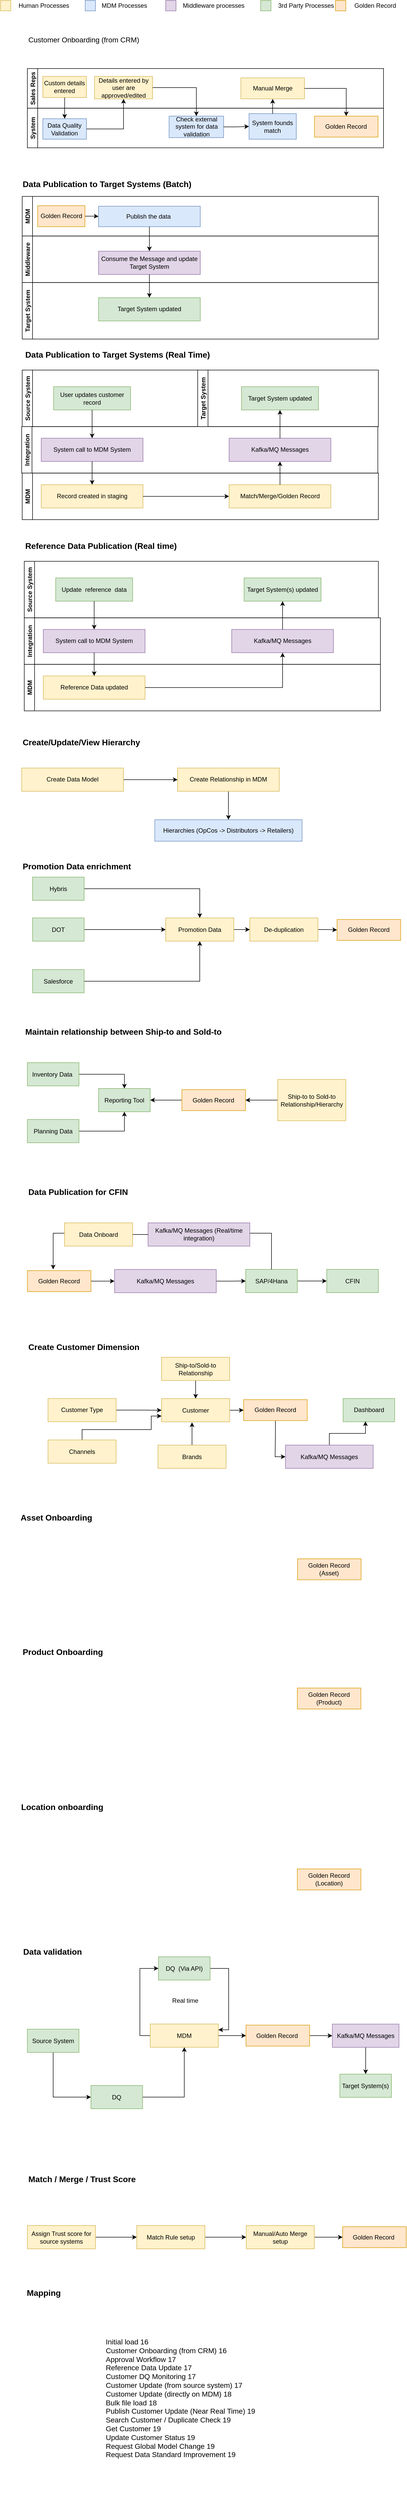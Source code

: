 <mxfile version="14.7.3" type="github" pages="4">
  <diagram id="haYwg5NGreRRzmMgYrGO" name="Processes">
    <mxGraphModel dx="1102" dy="709" grid="1" gridSize="10" guides="1" tooltips="1" connect="1" arrows="1" fold="1" page="1" pageScale="1" pageWidth="827" pageHeight="1169" math="0" shadow="0">
      <root>
        <mxCell id="0" />
        <mxCell id="1" parent="0" />
        <mxCell id="zVSjpRfPwQMih9O9_Q70-8" value="" style="group;fontSize=16;" parent="1" vertex="1" connectable="0">
          <mxGeometry x="80" y="90" width="690" height="230" as="geometry" />
        </mxCell>
        <mxCell id="zVSjpRfPwQMih9O9_Q70-6" value="Sales Reps" style="swimlane;startSize=20;horizontal=0;" parent="zVSjpRfPwQMih9O9_Q70-8" vertex="1">
          <mxGeometry y="76.667" width="690" height="76.667" as="geometry">
            <mxRectangle x="120" y="120" width="30" height="50" as="alternateBounds" />
          </mxGeometry>
        </mxCell>
        <mxCell id="zVSjpRfPwQMih9O9_Q70-11" value="Details entered by user are approved/edited" style="rounded=0;whiteSpace=wrap;html=1;fillColor=#fff2cc;strokeColor=#d6b656;" parent="zVSjpRfPwQMih9O9_Q70-6" vertex="1">
          <mxGeometry x="130.003" y="15.08" width="112.653" height="43.57" as="geometry" />
        </mxCell>
        <mxCell id="zVSjpRfPwQMih9O9_Q70-9" value="Custom details entered" style="rounded=0;whiteSpace=wrap;html=1;fillColor=#fff2cc;strokeColor=#d6b656;" parent="zVSjpRfPwQMih9O9_Q70-6" vertex="1">
          <mxGeometry x="30.002" y="15.083" width="84.49" height="41.02" as="geometry" />
        </mxCell>
        <mxCell id="zVSjpRfPwQMih9O9_Q70-22" value="Manual Merge" style="whiteSpace=wrap;html=1;rounded=0;strokeColor=#d6b656;fillColor=#fff2cc;" parent="zVSjpRfPwQMih9O9_Q70-6" vertex="1">
          <mxGeometry x="413.648" y="18.02" width="123.214" height="40.63" as="geometry" />
        </mxCell>
        <mxCell id="zVSjpRfPwQMih9O9_Q70-7" value="System" style="swimlane;startSize=20;horizontal=0;" parent="zVSjpRfPwQMih9O9_Q70-8" vertex="1">
          <mxGeometry y="153.333" width="690" height="76.667" as="geometry">
            <mxRectangle x="120" y="120" width="30" height="50" as="alternateBounds" />
          </mxGeometry>
        </mxCell>
        <mxCell id="zVSjpRfPwQMih9O9_Q70-10" value="Data Quality Validation" style="rounded=0;whiteSpace=wrap;html=1;fillColor=#dae8fc;strokeColor=#6c8ebf;" parent="zVSjpRfPwQMih9O9_Q70-7" vertex="1">
          <mxGeometry x="30.002" y="20.34" width="84.49" height="39.66" as="geometry" />
        </mxCell>
        <mxCell id="zVSjpRfPwQMih9O9_Q70-16" value="Check external system for data validation" style="rounded=0;whiteSpace=wrap;html=1;fillColor=#dae8fc;strokeColor=#6c8ebf;" parent="zVSjpRfPwQMih9O9_Q70-7" vertex="1">
          <mxGeometry x="274.592" y="15.34" width="105.612" height="41.59" as="geometry" />
        </mxCell>
        <mxCell id="zVSjpRfPwQMih9O9_Q70-18" value="System founds match" style="whiteSpace=wrap;html=1;rounded=0;strokeColor=#6c8ebf;fillColor=#dae8fc;" parent="zVSjpRfPwQMih9O9_Q70-7" vertex="1">
          <mxGeometry x="429.49" y="10.53" width="91.531" height="49.47" as="geometry" />
        </mxCell>
        <mxCell id="zVSjpRfPwQMih9O9_Q70-19" value="" style="edgeStyle=orthogonalEdgeStyle;rounded=0;orthogonalLoop=1;jettySize=auto;html=1;" parent="zVSjpRfPwQMih9O9_Q70-7" source="zVSjpRfPwQMih9O9_Q70-16" target="zVSjpRfPwQMih9O9_Q70-18" edge="1">
          <mxGeometry relative="1" as="geometry" />
        </mxCell>
        <mxCell id="zVSjpRfPwQMih9O9_Q70-26" value="Golden Record" style="whiteSpace=wrap;html=1;rounded=0;strokeColor=#d79b00;fillColor=#ffe6cc;" parent="zVSjpRfPwQMih9O9_Q70-7" vertex="1">
          <mxGeometry x="556.224" y="15.343" width="123.214" height="40.63" as="geometry" />
        </mxCell>
        <mxCell id="zVSjpRfPwQMih9O9_Q70-13" style="edgeStyle=orthogonalEdgeStyle;rounded=0;orthogonalLoop=1;jettySize=auto;html=1;" parent="zVSjpRfPwQMih9O9_Q70-8" source="zVSjpRfPwQMih9O9_Q70-9" target="zVSjpRfPwQMih9O9_Q70-10" edge="1">
          <mxGeometry relative="1" as="geometry" />
        </mxCell>
        <mxCell id="zVSjpRfPwQMih9O9_Q70-14" style="edgeStyle=orthogonalEdgeStyle;rounded=0;orthogonalLoop=1;jettySize=auto;html=1;entryX=0.5;entryY=1;entryDx=0;entryDy=0;exitX=1;exitY=0.5;exitDx=0;exitDy=0;" parent="zVSjpRfPwQMih9O9_Q70-8" source="zVSjpRfPwQMih9O9_Q70-10" target="zVSjpRfPwQMih9O9_Q70-11" edge="1">
          <mxGeometry relative="1" as="geometry" />
        </mxCell>
        <mxCell id="zVSjpRfPwQMih9O9_Q70-17" style="edgeStyle=orthogonalEdgeStyle;rounded=0;orthogonalLoop=1;jettySize=auto;html=1;" parent="zVSjpRfPwQMih9O9_Q70-8" source="zVSjpRfPwQMih9O9_Q70-11" target="zVSjpRfPwQMih9O9_Q70-16" edge="1">
          <mxGeometry relative="1" as="geometry" />
        </mxCell>
        <mxCell id="zVSjpRfPwQMih9O9_Q70-23" value="" style="edgeStyle=orthogonalEdgeStyle;rounded=0;orthogonalLoop=1;jettySize=auto;html=1;" parent="zVSjpRfPwQMih9O9_Q70-8" source="zVSjpRfPwQMih9O9_Q70-18" target="zVSjpRfPwQMih9O9_Q70-22" edge="1">
          <mxGeometry relative="1" as="geometry" />
        </mxCell>
        <mxCell id="zVSjpRfPwQMih9O9_Q70-27" value="" style="edgeStyle=orthogonalEdgeStyle;rounded=0;orthogonalLoop=1;jettySize=auto;html=1;" parent="zVSjpRfPwQMih9O9_Q70-8" source="zVSjpRfPwQMih9O9_Q70-22" target="zVSjpRfPwQMih9O9_Q70-26" edge="1">
          <mxGeometry relative="1" as="geometry" />
        </mxCell>
        <mxCell id="7cKNaH0OBQzN7NYpFhjW-1" value="&lt;span style=&quot;font-size: 14px ; font-weight: normal&quot;&gt;Customer Onboarding (from CRM)&amp;nbsp;&lt;/span&gt;" style="text;html=1;strokeColor=none;fillColor=none;align=left;verticalAlign=middle;whiteSpace=wrap;rounded=0;fontSize=16;fontStyle=1" parent="zVSjpRfPwQMih9O9_Q70-8" vertex="1">
          <mxGeometry y="10" width="240" height="20" as="geometry" />
        </mxCell>
        <mxCell id="zVSjpRfPwQMih9O9_Q70-74" value="" style="group" parent="1" vertex="1" connectable="0">
          <mxGeometry x="70" y="414" width="690" height="276" as="geometry" />
        </mxCell>
        <mxCell id="zVSjpRfPwQMih9O9_Q70-34" value="MDM" style="swimlane;startSize=20;horizontal=0;" parent="zVSjpRfPwQMih9O9_Q70-74" vertex="1">
          <mxGeometry width="690" height="76.668" as="geometry">
            <mxRectangle x="120" y="120" width="30" height="50" as="alternateBounds" />
          </mxGeometry>
        </mxCell>
        <mxCell id="zVSjpRfPwQMih9O9_Q70-70" style="edgeStyle=orthogonalEdgeStyle;rounded=0;orthogonalLoop=1;jettySize=auto;html=1;" parent="zVSjpRfPwQMih9O9_Q70-34" source="zVSjpRfPwQMih9O9_Q70-62" target="zVSjpRfPwQMih9O9_Q70-65" edge="1">
          <mxGeometry relative="1" as="geometry" />
        </mxCell>
        <mxCell id="zVSjpRfPwQMih9O9_Q70-62" value="Golden Record" style="whiteSpace=wrap;html=1;rounded=0;strokeColor=#d79b00;fillColor=#ffe6cc;" parent="zVSjpRfPwQMih9O9_Q70-34" vertex="1">
          <mxGeometry x="30.002" y="18.01" width="91.531" height="40.63" as="geometry" />
        </mxCell>
        <mxCell id="zVSjpRfPwQMih9O9_Q70-65" value="Publish the data&amp;nbsp;" style="rounded=0;whiteSpace=wrap;html=1;fillColor=#dae8fc;strokeColor=#6c8ebf;" parent="zVSjpRfPwQMih9O9_Q70-34" vertex="1">
          <mxGeometry x="147.857" y="18.98" width="197.143" height="39.66" as="geometry" />
        </mxCell>
        <mxCell id="zVSjpRfPwQMih9O9_Q70-63" value="Middleware" style="swimlane;startSize=20;horizontal=0;" parent="zVSjpRfPwQMih9O9_Q70-74" vertex="1">
          <mxGeometry y="76.668" width="690" height="90.001" as="geometry">
            <mxRectangle x="120" y="120" width="30" height="50" as="alternateBounds" />
          </mxGeometry>
        </mxCell>
        <mxCell id="zVSjpRfPwQMih9O9_Q70-66" value="Consume the Message and update Target System" style="whiteSpace=wrap;html=1;rounded=0;strokeColor=#9673a6;fillColor=#e1d5e7;" parent="zVSjpRfPwQMih9O9_Q70-63" vertex="1">
          <mxGeometry x="147.857" y="29.33" width="197.143" height="45.001" as="geometry" />
        </mxCell>
        <mxCell id="zVSjpRfPwQMih9O9_Q70-67" value="" style="edgeStyle=orthogonalEdgeStyle;rounded=0;orthogonalLoop=1;jettySize=auto;html=1;" parent="zVSjpRfPwQMih9O9_Q70-74" source="zVSjpRfPwQMih9O9_Q70-65" target="zVSjpRfPwQMih9O9_Q70-66" edge="1">
          <mxGeometry relative="1" as="geometry" />
        </mxCell>
        <mxCell id="zVSjpRfPwQMih9O9_Q70-71" value="Target System" style="swimlane;startSize=20;horizontal=0;" parent="zVSjpRfPwQMih9O9_Q70-74" vertex="1">
          <mxGeometry y="166.669" width="690" height="109.331" as="geometry">
            <mxRectangle x="120" y="120" width="30" height="50" as="alternateBounds" />
          </mxGeometry>
        </mxCell>
        <mxCell id="zVSjpRfPwQMih9O9_Q70-72" value="Target System updated" style="whiteSpace=wrap;html=1;rounded=0;strokeColor=#82b366;fillColor=#d5e8d4;" parent="zVSjpRfPwQMih9O9_Q70-71" vertex="1">
          <mxGeometry x="147.857" y="29.33" width="197.143" height="45.001" as="geometry" />
        </mxCell>
        <mxCell id="zVSjpRfPwQMih9O9_Q70-73" style="edgeStyle=orthogonalEdgeStyle;rounded=0;orthogonalLoop=1;jettySize=auto;html=1;" parent="zVSjpRfPwQMih9O9_Q70-74" source="zVSjpRfPwQMih9O9_Q70-66" target="zVSjpRfPwQMih9O9_Q70-72" edge="1">
          <mxGeometry relative="1" as="geometry" />
        </mxCell>
        <mxCell id="zVSjpRfPwQMih9O9_Q70-75" value="" style="rounded=0;whiteSpace=wrap;html=1;fillColor=#fff2cc;strokeColor=#d6b656;" parent="1" vertex="1">
          <mxGeometry x="28" y="35" width="20" height="20" as="geometry" />
        </mxCell>
        <mxCell id="zVSjpRfPwQMih9O9_Q70-76" value="Human Processes" style="text;html=1;strokeColor=none;fillColor=none;align=center;verticalAlign=middle;whiteSpace=wrap;rounded=0;" parent="1" vertex="1">
          <mxGeometry x="52" y="35" width="120" height="20" as="geometry" />
        </mxCell>
        <mxCell id="zVSjpRfPwQMih9O9_Q70-77" value="" style="rounded=0;whiteSpace=wrap;html=1;fillColor=#dae8fc;strokeColor=#6c8ebf;" parent="1" vertex="1">
          <mxGeometry x="192" y="35" width="20" height="20" as="geometry" />
        </mxCell>
        <mxCell id="zVSjpRfPwQMih9O9_Q70-78" value="MDM Processes" style="text;html=1;strokeColor=none;fillColor=none;align=center;verticalAlign=middle;whiteSpace=wrap;rounded=0;" parent="1" vertex="1">
          <mxGeometry x="208" y="35" width="120" height="20" as="geometry" />
        </mxCell>
        <mxCell id="zVSjpRfPwQMih9O9_Q70-79" value="" style="rounded=0;whiteSpace=wrap;html=1;fillColor=#e1d5e7;strokeColor=#9673a6;" parent="1" vertex="1">
          <mxGeometry x="348" y="35" width="20" height="20" as="geometry" />
        </mxCell>
        <mxCell id="zVSjpRfPwQMih9O9_Q70-80" value="Middleware processes" style="text;html=1;strokeColor=none;fillColor=none;align=center;verticalAlign=middle;whiteSpace=wrap;rounded=0;" parent="1" vertex="1">
          <mxGeometry x="371" y="35" width="140" height="20" as="geometry" />
        </mxCell>
        <mxCell id="zVSjpRfPwQMih9O9_Q70-81" value="" style="rounded=0;whiteSpace=wrap;html=1;fillColor=#d5e8d4;strokeColor=#82b366;" parent="1" vertex="1">
          <mxGeometry x="532" y="35" width="20" height="20" as="geometry" />
        </mxCell>
        <mxCell id="zVSjpRfPwQMih9O9_Q70-82" value="3rd Party Processes" style="text;html=1;strokeColor=none;fillColor=none;align=center;verticalAlign=middle;whiteSpace=wrap;rounded=0;" parent="1" vertex="1">
          <mxGeometry x="560" y="35" width="120" height="20" as="geometry" />
        </mxCell>
        <mxCell id="zVSjpRfPwQMih9O9_Q70-83" value="" style="rounded=0;whiteSpace=wrap;html=1;fillColor=#ffe6cc;strokeColor=#d79b00;" parent="1" vertex="1">
          <mxGeometry x="677" y="35" width="20" height="20" as="geometry" />
        </mxCell>
        <mxCell id="zVSjpRfPwQMih9O9_Q70-84" value="Golden Record" style="text;html=1;strokeColor=none;fillColor=none;align=center;verticalAlign=middle;whiteSpace=wrap;rounded=0;" parent="1" vertex="1">
          <mxGeometry x="694" y="35" width="120" height="20" as="geometry" />
        </mxCell>
        <mxCell id="8kAAUfFt85crYxF532gS-1" value="Source System" style="swimlane;startSize=20;horizontal=0;" parent="1" vertex="1">
          <mxGeometry x="70" y="750" width="340" height="109.33" as="geometry">
            <mxRectangle x="120" y="120" width="30" height="50" as="alternateBounds" />
          </mxGeometry>
        </mxCell>
        <mxCell id="8kAAUfFt85crYxF532gS-2" value="User updates customer record" style="whiteSpace=wrap;html=1;rounded=0;strokeColor=#82b366;fillColor=#d5e8d4;" parent="8kAAUfFt85crYxF532gS-1" vertex="1">
          <mxGeometry x="60.86" y="32.17" width="149.14" height="45" as="geometry" />
        </mxCell>
        <mxCell id="8kAAUfFt85crYxF532gS-3" value="Integration" style="swimlane;startSize=20;horizontal=0;" parent="1" vertex="1">
          <mxGeometry x="69" y="859.328" width="690" height="90.001" as="geometry">
            <mxRectangle x="120" y="120" width="30" height="50" as="alternateBounds" />
          </mxGeometry>
        </mxCell>
        <mxCell id="8kAAUfFt85crYxF532gS-4" value="System call to MDM System" style="whiteSpace=wrap;html=1;rounded=0;strokeColor=#9673a6;fillColor=#e1d5e7;" parent="8kAAUfFt85crYxF532gS-3" vertex="1">
          <mxGeometry x="37.857" y="22.5" width="197.143" height="45.001" as="geometry" />
        </mxCell>
        <mxCell id="8kAAUfFt85crYxF532gS-10" value="Kafka/MQ Messages" style="whiteSpace=wrap;html=1;rounded=0;strokeColor=#9673a6;fillColor=#e1d5e7;" parent="8kAAUfFt85crYxF532gS-3" vertex="1">
          <mxGeometry x="401.857" y="22.5" width="197.143" height="45.001" as="geometry" />
        </mxCell>
        <mxCell id="8kAAUfFt85crYxF532gS-5" value="MDM" style="swimlane;startSize=20;horizontal=0;" parent="1" vertex="1">
          <mxGeometry x="70" y="949.328" width="690" height="90.001" as="geometry">
            <mxRectangle x="120" y="120" width="30" height="50" as="alternateBounds" />
          </mxGeometry>
        </mxCell>
        <mxCell id="8kAAUfFt85crYxF532gS-6" value="Record created in staging" style="whiteSpace=wrap;html=1;rounded=0;strokeColor=#d6b656;fillColor=#fff2cc;" parent="8kAAUfFt85crYxF532gS-5" vertex="1">
          <mxGeometry x="36.857" y="22.5" width="197.143" height="45.001" as="geometry" />
        </mxCell>
        <mxCell id="8kAAUfFt85crYxF532gS-8" value="Match/Merge/Golden Record" style="whiteSpace=wrap;html=1;rounded=0;strokeColor=#d6b656;fillColor=#fff2cc;" parent="8kAAUfFt85crYxF532gS-5" vertex="1">
          <mxGeometry x="400.86" y="22.5" width="197.143" height="45.001" as="geometry" />
        </mxCell>
        <mxCell id="8kAAUfFt85crYxF532gS-9" value="" style="edgeStyle=orthogonalEdgeStyle;rounded=0;orthogonalLoop=1;jettySize=auto;html=1;" parent="8kAAUfFt85crYxF532gS-5" source="8kAAUfFt85crYxF532gS-6" target="8kAAUfFt85crYxF532gS-8" edge="1">
          <mxGeometry relative="1" as="geometry" />
        </mxCell>
        <mxCell id="8kAAUfFt85crYxF532gS-11" value="Target System" style="swimlane;startSize=20;horizontal=0;" parent="1" vertex="1">
          <mxGeometry x="410" y="750" width="350" height="109.33" as="geometry">
            <mxRectangle x="120" y="120" width="30" height="50" as="alternateBounds" />
          </mxGeometry>
        </mxCell>
        <mxCell id="8kAAUfFt85crYxF532gS-12" value="Target System updated" style="whiteSpace=wrap;html=1;rounded=0;strokeColor=#82b366;fillColor=#d5e8d4;" parent="8kAAUfFt85crYxF532gS-11" vertex="1">
          <mxGeometry x="84.86" y="32.17" width="149.14" height="45" as="geometry" />
        </mxCell>
        <mxCell id="8kAAUfFt85crYxF532gS-14" style="edgeStyle=orthogonalEdgeStyle;rounded=0;orthogonalLoop=1;jettySize=auto;html=1;" parent="1" source="8kAAUfFt85crYxF532gS-2" target="8kAAUfFt85crYxF532gS-4" edge="1">
          <mxGeometry relative="1" as="geometry" />
        </mxCell>
        <mxCell id="8kAAUfFt85crYxF532gS-15" style="edgeStyle=orthogonalEdgeStyle;rounded=0;orthogonalLoop=1;jettySize=auto;html=1;" parent="1" source="8kAAUfFt85crYxF532gS-4" target="8kAAUfFt85crYxF532gS-6" edge="1">
          <mxGeometry relative="1" as="geometry" />
        </mxCell>
        <mxCell id="8kAAUfFt85crYxF532gS-16" style="edgeStyle=orthogonalEdgeStyle;rounded=0;orthogonalLoop=1;jettySize=auto;html=1;entryX=0.5;entryY=1;entryDx=0;entryDy=0;" parent="1" source="8kAAUfFt85crYxF532gS-8" target="8kAAUfFt85crYxF532gS-10" edge="1">
          <mxGeometry relative="1" as="geometry" />
        </mxCell>
        <mxCell id="8kAAUfFt85crYxF532gS-19" style="edgeStyle=orthogonalEdgeStyle;rounded=0;orthogonalLoop=1;jettySize=auto;html=1;entryX=0.5;entryY=1;entryDx=0;entryDy=0;" parent="1" source="8kAAUfFt85crYxF532gS-10" target="8kAAUfFt85crYxF532gS-12" edge="1">
          <mxGeometry relative="1" as="geometry" />
        </mxCell>
        <mxCell id="8kAAUfFt85crYxF532gS-20" value="Source System" style="swimlane;startSize=20;horizontal=0;" parent="1" vertex="1">
          <mxGeometry x="74" y="1120" width="686" height="109.33" as="geometry">
            <mxRectangle x="120" y="120" width="30" height="50" as="alternateBounds" />
          </mxGeometry>
        </mxCell>
        <mxCell id="8kAAUfFt85crYxF532gS-21" value="Update &amp;nbsp;reference &amp;nbsp;data" style="whiteSpace=wrap;html=1;rounded=0;strokeColor=#82b366;fillColor=#d5e8d4;" parent="8kAAUfFt85crYxF532gS-20" vertex="1">
          <mxGeometry x="60.86" y="32.17" width="149.14" height="45" as="geometry" />
        </mxCell>
        <mxCell id="8kAAUfFt85crYxF532gS-30" value="Target System(s) updated" style="whiteSpace=wrap;html=1;rounded=0;strokeColor=#82b366;fillColor=#d5e8d4;" parent="8kAAUfFt85crYxF532gS-20" vertex="1">
          <mxGeometry x="425.86" y="32.17" width="149.14" height="45" as="geometry" />
        </mxCell>
        <mxCell id="8kAAUfFt85crYxF532gS-22" value="MDM" style="swimlane;startSize=20;horizontal=0;" parent="1" vertex="1">
          <mxGeometry x="74" y="1319.328" width="690" height="90.001" as="geometry">
            <mxRectangle x="120" y="120" width="30" height="50" as="alternateBounds" />
          </mxGeometry>
        </mxCell>
        <mxCell id="8kAAUfFt85crYxF532gS-23" value="Reference Data updated" style="whiteSpace=wrap;html=1;rounded=0;strokeColor=#d6b656;fillColor=#fff2cc;" parent="8kAAUfFt85crYxF532gS-22" vertex="1">
          <mxGeometry x="36.857" y="22.5" width="197.143" height="45.001" as="geometry" />
        </mxCell>
        <mxCell id="8kAAUfFt85crYxF532gS-26" value="Integration" style="swimlane;startSize=20;horizontal=0;" parent="1" vertex="1">
          <mxGeometry x="74" y="1229.328" width="690" height="90.001" as="geometry">
            <mxRectangle x="120" y="120" width="30" height="50" as="alternateBounds" />
          </mxGeometry>
        </mxCell>
        <mxCell id="8kAAUfFt85crYxF532gS-27" value="System call to MDM System" style="whiteSpace=wrap;html=1;rounded=0;strokeColor=#9673a6;fillColor=#e1d5e7;" parent="8kAAUfFt85crYxF532gS-26" vertex="1">
          <mxGeometry x="36.857" y="22.5" width="197.143" height="45.001" as="geometry" />
        </mxCell>
        <mxCell id="8kAAUfFt85crYxF532gS-28" value="Kafka/MQ Messages" style="whiteSpace=wrap;html=1;rounded=0;strokeColor=#9673a6;fillColor=#e1d5e7;" parent="8kAAUfFt85crYxF532gS-26" vertex="1">
          <mxGeometry x="401.857" y="22.5" width="197.143" height="45.001" as="geometry" />
        </mxCell>
        <mxCell id="8kAAUfFt85crYxF532gS-29" style="edgeStyle=orthogonalEdgeStyle;rounded=0;orthogonalLoop=1;jettySize=auto;html=1;" parent="1" source="8kAAUfFt85crYxF532gS-21" target="8kAAUfFt85crYxF532gS-27" edge="1">
          <mxGeometry relative="1" as="geometry" />
        </mxCell>
        <mxCell id="8kAAUfFt85crYxF532gS-25" value="" style="edgeStyle=orthogonalEdgeStyle;rounded=0;orthogonalLoop=1;jettySize=auto;html=1;" parent="1" source="8kAAUfFt85crYxF532gS-23" target="8kAAUfFt85crYxF532gS-28" edge="1">
          <mxGeometry relative="1" as="geometry">
            <mxPoint x="475" y="1270" as="targetPoint" />
          </mxGeometry>
        </mxCell>
        <mxCell id="8kAAUfFt85crYxF532gS-31" style="edgeStyle=orthogonalEdgeStyle;rounded=0;orthogonalLoop=1;jettySize=auto;html=1;exitX=0.5;exitY=0;exitDx=0;exitDy=0;" parent="1" source="8kAAUfFt85crYxF532gS-28" target="8kAAUfFt85crYxF532gS-30" edge="1">
          <mxGeometry relative="1" as="geometry" />
        </mxCell>
        <mxCell id="8kAAUfFt85crYxF532gS-32" style="edgeStyle=orthogonalEdgeStyle;rounded=0;orthogonalLoop=1;jettySize=auto;html=1;" parent="1" source="8kAAUfFt85crYxF532gS-27" target="8kAAUfFt85crYxF532gS-23" edge="1">
          <mxGeometry relative="1" as="geometry" />
        </mxCell>
        <mxCell id="7cKNaH0OBQzN7NYpFhjW-2" value="Data Publication to Target Systems (Batch)" style="text;html=1;strokeColor=none;fillColor=none;align=left;verticalAlign=middle;whiteSpace=wrap;rounded=0;fontSize=16;fontStyle=1" parent="1" vertex="1">
          <mxGeometry x="69" y="380" width="371" height="20" as="geometry" />
        </mxCell>
        <mxCell id="7cKNaH0OBQzN7NYpFhjW-3" value="Data Publication to Target Systems (Real Time)" style="text;html=1;strokeColor=none;fillColor=none;align=left;verticalAlign=middle;whiteSpace=wrap;rounded=0;fontSize=16;fontStyle=1" parent="1" vertex="1">
          <mxGeometry x="74" y="710" width="376" height="20" as="geometry" />
        </mxCell>
        <mxCell id="7cKNaH0OBQzN7NYpFhjW-4" value="Reference Data Publication (Real time)" style="text;html=1;strokeColor=none;fillColor=none;align=left;verticalAlign=middle;whiteSpace=wrap;rounded=0;fontSize=16;fontStyle=1" parent="1" vertex="1">
          <mxGeometry x="74" y="1080" width="376" height="20" as="geometry" />
        </mxCell>
        <mxCell id="QTGATzNPk6tVHaJ0kIiY-1" value="Create/Update/View Hierarchy" style="text;html=1;strokeColor=none;fillColor=none;align=left;verticalAlign=middle;whiteSpace=wrap;rounded=0;fontSize=16;fontStyle=1" parent="1" vertex="1">
          <mxGeometry x="69" y="1460" width="376" height="20" as="geometry" />
        </mxCell>
        <mxCell id="QTGATzNPk6tVHaJ0kIiY-4" style="edgeStyle=orthogonalEdgeStyle;rounded=0;orthogonalLoop=1;jettySize=auto;html=1;" parent="1" source="QTGATzNPk6tVHaJ0kIiY-2" target="QTGATzNPk6tVHaJ0kIiY-3" edge="1">
          <mxGeometry relative="1" as="geometry" />
        </mxCell>
        <mxCell id="QTGATzNPk6tVHaJ0kIiY-2" value="Create Data Model" style="whiteSpace=wrap;html=1;rounded=0;strokeColor=#d6b656;fillColor=#fff2cc;" parent="1" vertex="1">
          <mxGeometry x="68.997" y="1519.998" width="197.143" height="45.001" as="geometry" />
        </mxCell>
        <mxCell id="QTGATzNPk6tVHaJ0kIiY-6" value="" style="edgeStyle=orthogonalEdgeStyle;rounded=0;orthogonalLoop=1;jettySize=auto;html=1;" parent="1" source="QTGATzNPk6tVHaJ0kIiY-3" target="QTGATzNPk6tVHaJ0kIiY-5" edge="1">
          <mxGeometry relative="1" as="geometry" />
        </mxCell>
        <mxCell id="QTGATzNPk6tVHaJ0kIiY-3" value="Create Relationship in MDM" style="whiteSpace=wrap;html=1;rounded=0;strokeColor=#d6b656;fillColor=#fff2cc;" parent="1" vertex="1">
          <mxGeometry x="370.997" y="1519.998" width="197.143" height="45.001" as="geometry" />
        </mxCell>
        <mxCell id="QTGATzNPk6tVHaJ0kIiY-5" value="Hierarchies (OpCos -&amp;gt; Distributors -&amp;gt; Retailers)" style="rounded=0;whiteSpace=wrap;html=1;fillColor=#dae8fc;strokeColor=#6c8ebf;" parent="1" vertex="1">
          <mxGeometry x="326.85" y="1620" width="285.43" height="41.59" as="geometry" />
        </mxCell>
        <mxCell id="QTGATzNPk6tVHaJ0kIiY-16" value="" style="edgeStyle=orthogonalEdgeStyle;rounded=0;orthogonalLoop=1;jettySize=auto;html=1;" parent="1" source="QTGATzNPk6tVHaJ0kIiY-7" target="QTGATzNPk6tVHaJ0kIiY-14" edge="1">
          <mxGeometry relative="1" as="geometry" />
        </mxCell>
        <mxCell id="QTGATzNPk6tVHaJ0kIiY-7" value="Promotion Data" style="whiteSpace=wrap;html=1;rounded=0;strokeColor=#d6b656;fillColor=#fff2cc;" parent="1" vertex="1">
          <mxGeometry x="348" y="1810" width="132" height="45" as="geometry" />
        </mxCell>
        <mxCell id="QTGATzNPk6tVHaJ0kIiY-11" style="edgeStyle=orthogonalEdgeStyle;rounded=0;orthogonalLoop=1;jettySize=auto;html=1;" parent="1" source="QTGATzNPk6tVHaJ0kIiY-8" target="QTGATzNPk6tVHaJ0kIiY-7" edge="1">
          <mxGeometry relative="1" as="geometry" />
        </mxCell>
        <mxCell id="QTGATzNPk6tVHaJ0kIiY-8" value="Hybris" style="whiteSpace=wrap;html=1;rounded=0;strokeColor=#82b366;fillColor=#d5e8d4;" parent="1" vertex="1">
          <mxGeometry x="90" y="1731" width="100" height="45" as="geometry" />
        </mxCell>
        <mxCell id="QTGATzNPk6tVHaJ0kIiY-12" style="edgeStyle=orthogonalEdgeStyle;rounded=0;orthogonalLoop=1;jettySize=auto;html=1;" parent="1" source="QTGATzNPk6tVHaJ0kIiY-9" target="QTGATzNPk6tVHaJ0kIiY-7" edge="1">
          <mxGeometry relative="1" as="geometry" />
        </mxCell>
        <mxCell id="QTGATzNPk6tVHaJ0kIiY-9" value="DOT" style="whiteSpace=wrap;html=1;rounded=0;strokeColor=#82b366;fillColor=#d5e8d4;" parent="1" vertex="1">
          <mxGeometry x="90" y="1810" width="100" height="45" as="geometry" />
        </mxCell>
        <mxCell id="QTGATzNPk6tVHaJ0kIiY-13" style="edgeStyle=orthogonalEdgeStyle;rounded=0;orthogonalLoop=1;jettySize=auto;html=1;entryX=0.5;entryY=1;entryDx=0;entryDy=0;" parent="1" source="QTGATzNPk6tVHaJ0kIiY-10" target="QTGATzNPk6tVHaJ0kIiY-7" edge="1">
          <mxGeometry relative="1" as="geometry" />
        </mxCell>
        <mxCell id="QTGATzNPk6tVHaJ0kIiY-10" value="Salesforce" style="whiteSpace=wrap;html=1;rounded=0;strokeColor=#82b366;fillColor=#d5e8d4;" parent="1" vertex="1">
          <mxGeometry x="90" y="1910" width="100" height="45" as="geometry" />
        </mxCell>
        <mxCell id="QTGATzNPk6tVHaJ0kIiY-17" value="" style="edgeStyle=orthogonalEdgeStyle;rounded=0;orthogonalLoop=1;jettySize=auto;html=1;" parent="1" source="QTGATzNPk6tVHaJ0kIiY-14" target="QTGATzNPk6tVHaJ0kIiY-15" edge="1">
          <mxGeometry relative="1" as="geometry" />
        </mxCell>
        <mxCell id="QTGATzNPk6tVHaJ0kIiY-14" value="De-duplication" style="whiteSpace=wrap;html=1;rounded=0;strokeColor=#d6b656;fillColor=#fff2cc;" parent="1" vertex="1">
          <mxGeometry x="511" y="1810" width="132" height="45" as="geometry" />
        </mxCell>
        <mxCell id="QTGATzNPk6tVHaJ0kIiY-15" value="Golden Record" style="whiteSpace=wrap;html=1;rounded=0;strokeColor=#d79b00;fillColor=#ffe6cc;" parent="1" vertex="1">
          <mxGeometry x="680.004" y="1812.997" width="123.214" height="40.63" as="geometry" />
        </mxCell>
        <mxCell id="QTGATzNPk6tVHaJ0kIiY-18" value="Promotion Data enrichment" style="text;html=1;strokeColor=none;fillColor=none;align=left;verticalAlign=middle;whiteSpace=wrap;rounded=0;fontSize=16;fontStyle=1" parent="1" vertex="1">
          <mxGeometry x="69" y="1700" width="376" height="20" as="geometry" />
        </mxCell>
        <mxCell id="QTGATzNPk6tVHaJ0kIiY-19" value="Maintain relationship between Ship-to and Sold-to" style="text;html=1;strokeColor=none;fillColor=none;align=left;verticalAlign=middle;whiteSpace=wrap;rounded=0;fontSize=16;fontStyle=1" parent="1" vertex="1">
          <mxGeometry x="74" y="2020" width="406" height="20" as="geometry" />
        </mxCell>
        <mxCell id="QTGATzNPk6tVHaJ0kIiY-28" style="edgeStyle=orthogonalEdgeStyle;rounded=0;orthogonalLoop=1;jettySize=auto;html=1;" parent="1" source="QTGATzNPk6tVHaJ0kIiY-20" target="QTGATzNPk6tVHaJ0kIiY-22" edge="1">
          <mxGeometry relative="1" as="geometry" />
        </mxCell>
        <mxCell id="QTGATzNPk6tVHaJ0kIiY-20" value="Inventory Data&amp;nbsp;" style="whiteSpace=wrap;html=1;rounded=0;strokeColor=#82b366;fillColor=#d5e8d4;" parent="1" vertex="1">
          <mxGeometry x="80" y="2090" width="100" height="45" as="geometry" />
        </mxCell>
        <mxCell id="QTGATzNPk6tVHaJ0kIiY-29" style="edgeStyle=orthogonalEdgeStyle;rounded=0;orthogonalLoop=1;jettySize=auto;html=1;" parent="1" source="QTGATzNPk6tVHaJ0kIiY-21" target="QTGATzNPk6tVHaJ0kIiY-22" edge="1">
          <mxGeometry relative="1" as="geometry" />
        </mxCell>
        <mxCell id="QTGATzNPk6tVHaJ0kIiY-21" value="Planning Data" style="whiteSpace=wrap;html=1;rounded=0;strokeColor=#82b366;fillColor=#d5e8d4;" parent="1" vertex="1">
          <mxGeometry x="80" y="2200" width="100" height="45" as="geometry" />
        </mxCell>
        <mxCell id="QTGATzNPk6tVHaJ0kIiY-22" value="Reporting Tool" style="whiteSpace=wrap;html=1;rounded=0;strokeColor=#82b366;fillColor=#d5e8d4;" parent="1" vertex="1">
          <mxGeometry x="218" y="2140" width="100" height="45" as="geometry" />
        </mxCell>
        <mxCell id="QTGATzNPk6tVHaJ0kIiY-32" value="" style="edgeStyle=orthogonalEdgeStyle;rounded=0;orthogonalLoop=1;jettySize=auto;html=1;" parent="1" source="QTGATzNPk6tVHaJ0kIiY-23" target="QTGATzNPk6tVHaJ0kIiY-22" edge="1">
          <mxGeometry relative="1" as="geometry" />
        </mxCell>
        <mxCell id="QTGATzNPk6tVHaJ0kIiY-23" value="Golden Record" style="whiteSpace=wrap;html=1;rounded=0;strokeColor=#d79b00;fillColor=#ffe6cc;" parent="1" vertex="1">
          <mxGeometry x="379.394" y="2142.187" width="123.214" height="40.63" as="geometry" />
        </mxCell>
        <mxCell id="QTGATzNPk6tVHaJ0kIiY-33" value="" style="edgeStyle=orthogonalEdgeStyle;rounded=0;orthogonalLoop=1;jettySize=auto;html=1;" parent="1" source="QTGATzNPk6tVHaJ0kIiY-30" target="QTGATzNPk6tVHaJ0kIiY-23" edge="1">
          <mxGeometry relative="1" as="geometry" />
        </mxCell>
        <mxCell id="QTGATzNPk6tVHaJ0kIiY-30" value="Ship-to to Sold-to Relationship/Hierarchy" style="whiteSpace=wrap;html=1;rounded=0;strokeColor=#d6b656;fillColor=#fff2cc;" parent="1" vertex="1">
          <mxGeometry x="565" y="2122.5" width="132" height="80" as="geometry" />
        </mxCell>
        <mxCell id="QTGATzNPk6tVHaJ0kIiY-34" value="Data Publication for CFIN" style="text;html=1;strokeColor=none;fillColor=none;align=left;verticalAlign=middle;whiteSpace=wrap;rounded=0;fontSize=16;fontStyle=1" parent="1" vertex="1">
          <mxGeometry x="80" y="2330" width="406" height="20" as="geometry" />
        </mxCell>
        <mxCell id="QTGATzNPk6tVHaJ0kIiY-38" value="" style="edgeStyle=orthogonalEdgeStyle;rounded=0;orthogonalLoop=1;jettySize=auto;html=1;" parent="1" source="QTGATzNPk6tVHaJ0kIiY-35" target="QTGATzNPk6tVHaJ0kIiY-36" edge="1">
          <mxGeometry relative="1" as="geometry" />
        </mxCell>
        <mxCell id="QTGATzNPk6tVHaJ0kIiY-35" value="Golden Record" style="whiteSpace=wrap;html=1;rounded=0;strokeColor=#d79b00;fillColor=#ffe6cc;" parent="1" vertex="1">
          <mxGeometry x="80.004" y="2492.367" width="123.214" height="40.63" as="geometry" />
        </mxCell>
        <mxCell id="QTGATzNPk6tVHaJ0kIiY-39" value="" style="edgeStyle=orthogonalEdgeStyle;rounded=0;orthogonalLoop=1;jettySize=auto;html=1;" parent="1" source="QTGATzNPk6tVHaJ0kIiY-36" target="QTGATzNPk6tVHaJ0kIiY-37" edge="1">
          <mxGeometry relative="1" as="geometry" />
        </mxCell>
        <mxCell id="QTGATzNPk6tVHaJ0kIiY-36" value="Kafka/MQ Messages" style="whiteSpace=wrap;html=1;rounded=0;strokeColor=#9673a6;fillColor=#e1d5e7;" parent="1" vertex="1">
          <mxGeometry x="248.857" y="2490.178" width="197.143" height="45.001" as="geometry" />
        </mxCell>
        <mxCell id="QTGATzNPk6tVHaJ0kIiY-41" value="" style="edgeStyle=orthogonalEdgeStyle;rounded=0;orthogonalLoop=1;jettySize=auto;html=1;" parent="1" source="QTGATzNPk6tVHaJ0kIiY-37" target="QTGATzNPk6tVHaJ0kIiY-40" edge="1">
          <mxGeometry relative="1" as="geometry" />
        </mxCell>
        <mxCell id="QTGATzNPk6tVHaJ0kIiY-42" style="edgeStyle=orthogonalEdgeStyle;rounded=0;orthogonalLoop=1;jettySize=auto;html=1;startArrow=none;" parent="1" source="QTGATzNPk6tVHaJ0kIiY-46" edge="1">
          <mxGeometry relative="1" as="geometry">
            <mxPoint x="130" y="2490" as="targetPoint" />
            <Array as="points">
              <mxPoint x="130" y="2420" />
            </Array>
          </mxGeometry>
        </mxCell>
        <mxCell id="QTGATzNPk6tVHaJ0kIiY-37" value="SAP/4Hana" style="whiteSpace=wrap;html=1;rounded=0;strokeColor=#82b366;fillColor=#d5e8d4;" parent="1" vertex="1">
          <mxGeometry x="503" y="2490" width="100" height="45" as="geometry" />
        </mxCell>
        <mxCell id="QTGATzNPk6tVHaJ0kIiY-40" value="CFIN" style="whiteSpace=wrap;html=1;rounded=0;strokeColor=#82b366;fillColor=#d5e8d4;" parent="1" vertex="1">
          <mxGeometry x="660" y="2490" width="100" height="45" as="geometry" />
        </mxCell>
        <mxCell id="QTGATzNPk6tVHaJ0kIiY-43" value="Kafka/MQ Messages (Real/time integration)" style="whiteSpace=wrap;html=1;rounded=0;strokeColor=#9673a6;fillColor=#e1d5e7;" parent="1" vertex="1">
          <mxGeometry x="313.857" y="2399.998" width="197.143" height="45.001" as="geometry" />
        </mxCell>
        <mxCell id="QTGATzNPk6tVHaJ0kIiY-44" value="" style="edgeStyle=orthogonalEdgeStyle;rounded=0;orthogonalLoop=1;jettySize=auto;html=1;endArrow=none;" parent="1" source="QTGATzNPk6tVHaJ0kIiY-37" target="QTGATzNPk6tVHaJ0kIiY-43" edge="1">
          <mxGeometry relative="1" as="geometry">
            <mxPoint x="130" y="2490" as="targetPoint" />
            <mxPoint x="553" y="2490" as="sourcePoint" />
            <Array as="points">
              <mxPoint x="553" y="2420" />
            </Array>
          </mxGeometry>
        </mxCell>
        <mxCell id="QTGATzNPk6tVHaJ0kIiY-46" value="Data Onboard" style="whiteSpace=wrap;html=1;rounded=0;strokeColor=#d6b656;fillColor=#fff2cc;" parent="1" vertex="1">
          <mxGeometry x="152" y="2400" width="132" height="45" as="geometry" />
        </mxCell>
        <mxCell id="QTGATzNPk6tVHaJ0kIiY-48" value="" style="edgeStyle=orthogonalEdgeStyle;rounded=0;orthogonalLoop=1;jettySize=auto;html=1;startArrow=none;endArrow=none;" parent="1" source="QTGATzNPk6tVHaJ0kIiY-43" target="QTGATzNPk6tVHaJ0kIiY-46" edge="1">
          <mxGeometry relative="1" as="geometry">
            <mxPoint x="130" y="2490" as="targetPoint" />
            <mxPoint x="313.857" y="2420" as="sourcePoint" />
            <Array as="points" />
          </mxGeometry>
        </mxCell>
        <mxCell id="QTGATzNPk6tVHaJ0kIiY-49" value="Create Customer Dimension" style="text;html=1;strokeColor=none;fillColor=none;align=left;verticalAlign=middle;whiteSpace=wrap;rounded=0;fontSize=16;fontStyle=1" parent="1" vertex="1">
          <mxGeometry x="80" y="2630" width="406" height="20" as="geometry" />
        </mxCell>
        <mxCell id="QTGATzNPk6tVHaJ0kIiY-64" style="edgeStyle=orthogonalEdgeStyle;rounded=0;orthogonalLoop=1;jettySize=auto;html=1;entryX=0;entryY=0.5;entryDx=0;entryDy=0;" parent="1" source="QTGATzNPk6tVHaJ0kIiY-50" target="QTGATzNPk6tVHaJ0kIiY-63" edge="1">
          <mxGeometry relative="1" as="geometry" />
        </mxCell>
        <mxCell id="QTGATzNPk6tVHaJ0kIiY-50" value="Golden Record" style="whiteSpace=wrap;html=1;rounded=0;strokeColor=#d79b00;fillColor=#ffe6cc;" parent="1" vertex="1">
          <mxGeometry x="499.004" y="2741.997" width="123.214" height="40.63" as="geometry" />
        </mxCell>
        <mxCell id="QTGATzNPk6tVHaJ0kIiY-60" value="" style="edgeStyle=orthogonalEdgeStyle;rounded=0;orthogonalLoop=1;jettySize=auto;html=1;" parent="1" source="QTGATzNPk6tVHaJ0kIiY-51" target="QTGATzNPk6tVHaJ0kIiY-50" edge="1">
          <mxGeometry relative="1" as="geometry" />
        </mxCell>
        <mxCell id="QTGATzNPk6tVHaJ0kIiY-51" value="Customer" style="whiteSpace=wrap;html=1;rounded=0;strokeColor=#d6b656;fillColor=#fff2cc;" parent="1" vertex="1">
          <mxGeometry x="340" y="2740" width="132" height="45" as="geometry" />
        </mxCell>
        <mxCell id="QTGATzNPk6tVHaJ0kIiY-56" value="" style="edgeStyle=orthogonalEdgeStyle;rounded=0;orthogonalLoop=1;jettySize=auto;html=1;" parent="1" source="QTGATzNPk6tVHaJ0kIiY-52" target="QTGATzNPk6tVHaJ0kIiY-51" edge="1">
          <mxGeometry relative="1" as="geometry" />
        </mxCell>
        <mxCell id="QTGATzNPk6tVHaJ0kIiY-52" value="Customer Type" style="whiteSpace=wrap;html=1;rounded=0;strokeColor=#d6b656;fillColor=#fff2cc;" parent="1" vertex="1">
          <mxGeometry x="120" y="2739.81" width="132" height="45" as="geometry" />
        </mxCell>
        <mxCell id="QTGATzNPk6tVHaJ0kIiY-58" style="edgeStyle=orthogonalEdgeStyle;rounded=0;orthogonalLoop=1;jettySize=auto;html=1;entryX=0;entryY=0.75;entryDx=0;entryDy=0;" parent="1" source="QTGATzNPk6tVHaJ0kIiY-53" target="QTGATzNPk6tVHaJ0kIiY-51" edge="1">
          <mxGeometry relative="1" as="geometry">
            <mxPoint x="320" y="2785" as="targetPoint" />
            <Array as="points">
              <mxPoint x="186" y="2800" />
              <mxPoint x="320" y="2800" />
              <mxPoint x="320" y="2774" />
            </Array>
          </mxGeometry>
        </mxCell>
        <mxCell id="QTGATzNPk6tVHaJ0kIiY-53" value="Channels" style="whiteSpace=wrap;html=1;rounded=0;strokeColor=#d6b656;fillColor=#fff2cc;" parent="1" vertex="1">
          <mxGeometry x="120" y="2820" width="132" height="45" as="geometry" />
        </mxCell>
        <mxCell id="QTGATzNPk6tVHaJ0kIiY-57" value="" style="edgeStyle=orthogonalEdgeStyle;rounded=0;orthogonalLoop=1;jettySize=auto;html=1;entryX=0.447;entryY=1.022;entryDx=0;entryDy=0;entryPerimeter=0;" parent="1" source="QTGATzNPk6tVHaJ0kIiY-54" target="QTGATzNPk6tVHaJ0kIiY-51" edge="1">
          <mxGeometry relative="1" as="geometry" />
        </mxCell>
        <mxCell id="QTGATzNPk6tVHaJ0kIiY-54" value="Brands" style="whiteSpace=wrap;html=1;rounded=0;strokeColor=#d6b656;fillColor=#fff2cc;" parent="1" vertex="1">
          <mxGeometry x="333" y="2830" width="132" height="45" as="geometry" />
        </mxCell>
        <mxCell id="QTGATzNPk6tVHaJ0kIiY-59" value="" style="edgeStyle=orthogonalEdgeStyle;rounded=0;orthogonalLoop=1;jettySize=auto;html=1;" parent="1" source="QTGATzNPk6tVHaJ0kIiY-55" target="QTGATzNPk6tVHaJ0kIiY-51" edge="1">
          <mxGeometry relative="1" as="geometry" />
        </mxCell>
        <mxCell id="QTGATzNPk6tVHaJ0kIiY-55" value="Ship-to/Sold-to Relationship" style="whiteSpace=wrap;html=1;rounded=0;strokeColor=#d6b656;fillColor=#fff2cc;" parent="1" vertex="1">
          <mxGeometry x="340" y="2660" width="132" height="45" as="geometry" />
        </mxCell>
        <mxCell id="QTGATzNPk6tVHaJ0kIiY-61" value="Dashboard" style="whiteSpace=wrap;html=1;rounded=0;strokeColor=#82b366;fillColor=#d5e8d4;" parent="1" vertex="1">
          <mxGeometry x="691.61" y="2739.81" width="100" height="45" as="geometry" />
        </mxCell>
        <mxCell id="QTGATzNPk6tVHaJ0kIiY-65" style="edgeStyle=orthogonalEdgeStyle;rounded=0;orthogonalLoop=1;jettySize=auto;html=1;entryX=0.434;entryY=0.982;entryDx=0;entryDy=0;entryPerimeter=0;" parent="1" source="QTGATzNPk6tVHaJ0kIiY-63" target="QTGATzNPk6tVHaJ0kIiY-61" edge="1">
          <mxGeometry relative="1" as="geometry" />
        </mxCell>
        <mxCell id="QTGATzNPk6tVHaJ0kIiY-63" value="Kafka/MQ Messages" style="whiteSpace=wrap;html=1;rounded=0;strokeColor=#9673a6;fillColor=#e1d5e7;" parent="1" vertex="1">
          <mxGeometry x="580" y="2830" width="170" height="45" as="geometry" />
        </mxCell>
        <mxCell id="QTGATzNPk6tVHaJ0kIiY-66" value="Asset Onboarding" style="text;html=1;strokeColor=none;fillColor=none;align=left;verticalAlign=middle;whiteSpace=wrap;rounded=0;fontSize=16;fontStyle=1" parent="1" vertex="1">
          <mxGeometry x="65" y="2960" width="406" height="20" as="geometry" />
        </mxCell>
        <mxCell id="QTGATzNPk6tVHaJ0kIiY-67" value="Product Onboarding" style="text;html=1;strokeColor=none;fillColor=none;align=left;verticalAlign=middle;whiteSpace=wrap;rounded=0;fontSize=16;fontStyle=1" parent="1" vertex="1">
          <mxGeometry x="69" y="3220" width="406" height="20" as="geometry" />
        </mxCell>
        <mxCell id="QTGATzNPk6tVHaJ0kIiY-68" value="Location onboarding" style="text;html=1;strokeColor=none;fillColor=none;align=left;verticalAlign=middle;whiteSpace=wrap;rounded=0;fontSize=16;fontStyle=1" parent="1" vertex="1">
          <mxGeometry x="66" y="3520" width="406" height="20" as="geometry" />
        </mxCell>
        <mxCell id="QTGATzNPk6tVHaJ0kIiY-69" value="Data validation" style="text;html=1;strokeColor=none;fillColor=none;align=left;verticalAlign=middle;whiteSpace=wrap;rounded=0;fontSize=16;fontStyle=1" parent="1" vertex="1">
          <mxGeometry x="70" y="3800" width="406" height="20" as="geometry" />
        </mxCell>
        <mxCell id="QTGATzNPk6tVHaJ0kIiY-70" value="Golden Record (Asset)" style="whiteSpace=wrap;html=1;rounded=0;strokeColor=#d79b00;fillColor=#ffe6cc;" parent="1" vertex="1">
          <mxGeometry x="603.394" y="3049.997" width="123.214" height="40.63" as="geometry" />
        </mxCell>
        <mxCell id="QTGATzNPk6tVHaJ0kIiY-71" value="Golden Record (Product)" style="whiteSpace=wrap;html=1;rounded=0;strokeColor=#d79b00;fillColor=#ffe6cc;" parent="1" vertex="1">
          <mxGeometry x="603.004" y="3299.997" width="123.214" height="40.63" as="geometry" />
        </mxCell>
        <mxCell id="QTGATzNPk6tVHaJ0kIiY-73" value="Golden Record (Location)" style="whiteSpace=wrap;html=1;rounded=0;strokeColor=#d79b00;fillColor=#ffe6cc;" parent="1" vertex="1">
          <mxGeometry x="603.004" y="3649.997" width="123.214" height="40.63" as="geometry" />
        </mxCell>
        <mxCell id="QTGATzNPk6tVHaJ0kIiY-86" value="" style="edgeStyle=orthogonalEdgeStyle;rounded=0;orthogonalLoop=1;jettySize=auto;html=1;" parent="1" source="QTGATzNPk6tVHaJ0kIiY-74" target="QTGATzNPk6tVHaJ0kIiY-85" edge="1">
          <mxGeometry relative="1" as="geometry" />
        </mxCell>
        <mxCell id="QTGATzNPk6tVHaJ0kIiY-74" value="Golden Record&amp;nbsp;" style="whiteSpace=wrap;html=1;rounded=0;strokeColor=#d79b00;fillColor=#ffe6cc;" parent="1" vertex="1">
          <mxGeometry x="503.574" y="3952.187" width="123.214" height="40.63" as="geometry" />
        </mxCell>
        <mxCell id="QTGATzNPk6tVHaJ0kIiY-78" style="edgeStyle=orthogonalEdgeStyle;rounded=0;orthogonalLoop=1;jettySize=auto;html=1;exitX=0.5;exitY=1;exitDx=0;exitDy=0;entryX=0;entryY=0.5;entryDx=0;entryDy=0;" parent="1" source="QTGATzNPk6tVHaJ0kIiY-75" target="QTGATzNPk6tVHaJ0kIiY-77" edge="1">
          <mxGeometry relative="1" as="geometry" />
        </mxCell>
        <mxCell id="QTGATzNPk6tVHaJ0kIiY-75" value="Source System" style="whiteSpace=wrap;html=1;rounded=0;strokeColor=#82b366;fillColor=#d5e8d4;" parent="1" vertex="1">
          <mxGeometry x="80" y="3960" width="100" height="45" as="geometry" />
        </mxCell>
        <mxCell id="QTGATzNPk6tVHaJ0kIiY-81" style="edgeStyle=orthogonalEdgeStyle;rounded=0;orthogonalLoop=1;jettySize=auto;html=1;entryX=0;entryY=0.5;entryDx=0;entryDy=0;exitX=0;exitY=0.5;exitDx=0;exitDy=0;" parent="1" source="QTGATzNPk6tVHaJ0kIiY-76" target="QTGATzNPk6tVHaJ0kIiY-80" edge="1">
          <mxGeometry relative="1" as="geometry" />
        </mxCell>
        <mxCell id="QTGATzNPk6tVHaJ0kIiY-84" style="edgeStyle=orthogonalEdgeStyle;rounded=0;orthogonalLoop=1;jettySize=auto;html=1;" parent="1" source="QTGATzNPk6tVHaJ0kIiY-76" target="QTGATzNPk6tVHaJ0kIiY-74" edge="1">
          <mxGeometry relative="1" as="geometry" />
        </mxCell>
        <mxCell id="QTGATzNPk6tVHaJ0kIiY-76" value="MDM" style="whiteSpace=wrap;html=1;rounded=0;strokeColor=#d6b656;fillColor=#fff2cc;" parent="1" vertex="1">
          <mxGeometry x="318" y="3950" width="132" height="45" as="geometry" />
        </mxCell>
        <mxCell id="QTGATzNPk6tVHaJ0kIiY-79" style="edgeStyle=orthogonalEdgeStyle;rounded=0;orthogonalLoop=1;jettySize=auto;html=1;entryX=0.5;entryY=1;entryDx=0;entryDy=0;" parent="1" source="QTGATzNPk6tVHaJ0kIiY-77" target="QTGATzNPk6tVHaJ0kIiY-76" edge="1">
          <mxGeometry relative="1" as="geometry" />
        </mxCell>
        <mxCell id="QTGATzNPk6tVHaJ0kIiY-77" value="DQ" style="whiteSpace=wrap;html=1;rounded=0;strokeColor=#82b366;fillColor=#d5e8d4;" parent="1" vertex="1">
          <mxGeometry x="203.22" y="4069" width="100" height="45" as="geometry" />
        </mxCell>
        <mxCell id="QTGATzNPk6tVHaJ0kIiY-82" style="edgeStyle=orthogonalEdgeStyle;rounded=0;orthogonalLoop=1;jettySize=auto;html=1;exitX=1;exitY=0.5;exitDx=0;exitDy=0;entryX=1;entryY=0.25;entryDx=0;entryDy=0;" parent="1" source="QTGATzNPk6tVHaJ0kIiY-80" target="QTGATzNPk6tVHaJ0kIiY-76" edge="1">
          <mxGeometry relative="1" as="geometry" />
        </mxCell>
        <mxCell id="QTGATzNPk6tVHaJ0kIiY-80" value="DQ &amp;nbsp;(Via API)" style="whiteSpace=wrap;html=1;rounded=0;strokeColor=#82b366;fillColor=#d5e8d4;" parent="1" vertex="1">
          <mxGeometry x="334" y="3820" width="100" height="45" as="geometry" />
        </mxCell>
        <mxCell id="QTGATzNPk6tVHaJ0kIiY-83" value="Real time" style="text;html=1;strokeColor=none;fillColor=none;align=center;verticalAlign=middle;whiteSpace=wrap;rounded=0;" parent="1" vertex="1">
          <mxGeometry x="358" y="3890" width="56" height="30" as="geometry" />
        </mxCell>
        <mxCell id="QTGATzNPk6tVHaJ0kIiY-88" value="" style="edgeStyle=orthogonalEdgeStyle;rounded=0;orthogonalLoop=1;jettySize=auto;html=1;" parent="1" source="QTGATzNPk6tVHaJ0kIiY-85" target="QTGATzNPk6tVHaJ0kIiY-87" edge="1">
          <mxGeometry relative="1" as="geometry" />
        </mxCell>
        <mxCell id="QTGATzNPk6tVHaJ0kIiY-85" value="Kafka/MQ Messages" style="whiteSpace=wrap;html=1;rounded=0;strokeColor=#9673a6;fillColor=#e1d5e7;" parent="1" vertex="1">
          <mxGeometry x="670.86" y="3950.19" width="129.14" height="45" as="geometry" />
        </mxCell>
        <mxCell id="QTGATzNPk6tVHaJ0kIiY-87" value="Target System(s)" style="whiteSpace=wrap;html=1;rounded=0;strokeColor=#82b366;fillColor=#d5e8d4;" parent="1" vertex="1">
          <mxGeometry x="685.43" y="4047" width="100" height="45" as="geometry" />
        </mxCell>
        <mxCell id="QTGATzNPk6tVHaJ0kIiY-89" value="Match / Merge / Trust Score" style="text;html=1;strokeColor=none;fillColor=none;align=left;verticalAlign=middle;whiteSpace=wrap;rounded=0;fontSize=16;fontStyle=1" parent="1" vertex="1">
          <mxGeometry x="80" y="4240" width="250" height="20" as="geometry" />
        </mxCell>
        <mxCell id="QTGATzNPk6tVHaJ0kIiY-92" value="" style="edgeStyle=orthogonalEdgeStyle;rounded=0;orthogonalLoop=1;jettySize=auto;html=1;" parent="1" source="QTGATzNPk6tVHaJ0kIiY-90" target="QTGATzNPk6tVHaJ0kIiY-91" edge="1">
          <mxGeometry relative="1" as="geometry" />
        </mxCell>
        <mxCell id="QTGATzNPk6tVHaJ0kIiY-90" value="Assign Trust score for source systems" style="whiteSpace=wrap;html=1;rounded=0;strokeColor=#d6b656;fillColor=#fff2cc;" parent="1" vertex="1">
          <mxGeometry x="80" y="4340" width="132" height="45" as="geometry" />
        </mxCell>
        <mxCell id="QTGATzNPk6tVHaJ0kIiY-94" value="" style="edgeStyle=orthogonalEdgeStyle;rounded=0;orthogonalLoop=1;jettySize=auto;html=1;" parent="1" source="QTGATzNPk6tVHaJ0kIiY-91" target="QTGATzNPk6tVHaJ0kIiY-93" edge="1">
          <mxGeometry relative="1" as="geometry" />
        </mxCell>
        <mxCell id="QTGATzNPk6tVHaJ0kIiY-91" value="Match Rule setup" style="whiteSpace=wrap;html=1;rounded=0;strokeColor=#d6b656;fillColor=#fff2cc;" parent="1" vertex="1">
          <mxGeometry x="292" y="4340" width="132" height="45" as="geometry" />
        </mxCell>
        <mxCell id="QTGATzNPk6tVHaJ0kIiY-96" value="" style="edgeStyle=orthogonalEdgeStyle;rounded=0;orthogonalLoop=1;jettySize=auto;html=1;" parent="1" source="QTGATzNPk6tVHaJ0kIiY-93" target="QTGATzNPk6tVHaJ0kIiY-95" edge="1">
          <mxGeometry relative="1" as="geometry" />
        </mxCell>
        <mxCell id="QTGATzNPk6tVHaJ0kIiY-93" value="Manual/Auto Merge setup" style="whiteSpace=wrap;html=1;rounded=0;strokeColor=#d6b656;fillColor=#fff2cc;" parent="1" vertex="1">
          <mxGeometry x="504" y="4340" width="132" height="45" as="geometry" />
        </mxCell>
        <mxCell id="QTGATzNPk6tVHaJ0kIiY-95" value="Golden Record&amp;nbsp;" style="whiteSpace=wrap;html=1;rounded=0;strokeColor=#d79b00;fillColor=#ffe6cc;" parent="1" vertex="1">
          <mxGeometry x="690.784" y="4342.187" width="123.214" height="40.63" as="geometry" />
        </mxCell>
        <mxCell id="QTGATzNPk6tVHaJ0kIiY-97" value="Mapping" style="text;html=1;strokeColor=none;fillColor=none;align=left;verticalAlign=middle;whiteSpace=wrap;rounded=0;fontSize=16;fontStyle=1" parent="1" vertex="1">
          <mxGeometry x="76.85" y="4460" width="250" height="20" as="geometry" />
        </mxCell>
        <mxCell id="QTGATzNPk6tVHaJ0kIiY-98" value="&lt;div style=&quot;color: rgb(0, 0, 0); font-style: normal; font-weight: 400; letter-spacing: normal; text-indent: 0px; text-transform: none; word-spacing: 0px; text-decoration: none; box-sizing: border-box; font-size: 14px;&quot;&gt;Initial load 16&lt;br&gt;Customer Onboarding (from CRM) 16&lt;br&gt;Approval Workflow 17&lt;br&gt;Reference Data Update 17&lt;br&gt;Customer DQ Monitoring 17&lt;br&gt;Customer Update (from source system) 17&lt;br&gt;Customer Update (directly on MDM) 18&lt;br&gt;Bulk file load 18&lt;br&gt;Publish Customer Update (Near Real Time) 19&lt;br&gt;Search Customer / Duplicate Check 19&lt;br&gt;Get Customer 19&lt;br&gt;Update Customer Status 19&lt;br&gt;Request Global Model Change 19&lt;br&gt;Request Data Standard Improvement 19&lt;/div&gt;" style="text;whiteSpace=wrap;html=1;" parent="1" vertex="1">
          <mxGeometry x="230" y="4550" width="320" height="320" as="geometry" />
        </mxCell>
      </root>
    </mxGraphModel>
  </diagram>
  <diagram id="GrSevl8u_xTmpljqkcKt" name="Processes-modified">
    <mxGraphModel dx="1102" dy="1536" grid="1" gridSize="10" guides="1" tooltips="1" connect="1" arrows="1" fold="1" page="1" pageScale="1" pageWidth="1169" pageHeight="827" math="0" shadow="0">
      <root>
        <mxCell id="deDnMcHw6TFvx_AIoKZb-0" />
        <mxCell id="deDnMcHw6TFvx_AIoKZb-1" parent="deDnMcHw6TFvx_AIoKZb-0" />
        <mxCell id="rmufA5AaS3VPiPs6YPNS-0" value="" style="group" parent="deDnMcHw6TFvx_AIoKZb-1" vertex="1" connectable="0">
          <mxGeometry x="31" y="-670" width="1130" height="366.67" as="geometry" />
        </mxCell>
        <mxCell id="rmufA5AaS3VPiPs6YPNS-1" value="Sales Reps" style="swimlane;startSize=30;horizontal=0;" parent="rmufA5AaS3VPiPs6YPNS-0" vertex="1">
          <mxGeometry y="-30" width="1130" height="84.91" as="geometry">
            <mxRectangle x="120" y="120" width="30" height="50" as="alternateBounds" />
          </mxGeometry>
        </mxCell>
        <mxCell id="FqFvbyZVa72MPl2q6qxJ-0" value="Changes a prospect to be customer" style="rounded=0;whiteSpace=wrap;html=1;fillColor=#fff2cc;strokeColor=#d6b656;" parent="rmufA5AaS3VPiPs6YPNS-1" vertex="1">
          <mxGeometry x="59.76" y="10" width="172.49" height="41.02" as="geometry" />
        </mxCell>
        <mxCell id="rmufA5AaS3VPiPs6YPNS-5" value="CRM" style="swimlane;startSize=30;horizontal=0;" parent="rmufA5AaS3VPiPs6YPNS-0" vertex="1">
          <mxGeometry y="54.91" width="1130" height="64.47" as="geometry">
            <mxRectangle x="120" y="120" width="30" height="50" as="alternateBounds" />
          </mxGeometry>
        </mxCell>
        <mxCell id="jzfPq77xKuOD2I9kvFG2-0" value="Validation &amp;nbsp;process triggered" style="whiteSpace=wrap;html=1;rounded=0;strokeColor=#82b366;fillColor=#d5e8d4;" parent="rmufA5AaS3VPiPs6YPNS-5" vertex="1">
          <mxGeometry x="96" y="17.1" width="197.14" height="30.27" as="geometry" />
        </mxCell>
        <mxCell id="jzfPq77xKuOD2I9kvFG2-56" value="Customer status changes" style="rounded=0;whiteSpace=wrap;html=1;fillColor=#d5e8d4;strokeColor=#82b366;" parent="rmufA5AaS3VPiPs6YPNS-5" vertex="1">
          <mxGeometry x="942" y="7.24" width="180.24" height="32.76" as="geometry" />
        </mxCell>
        <mxCell id="rmufA5AaS3VPiPs6YPNS-8" value="DQ" style="swimlane;startSize=30;horizontal=0;" parent="rmufA5AaS3VPiPs6YPNS-0" vertex="1">
          <mxGeometry y="119.38" width="1130" height="79.62" as="geometry">
            <mxRectangle x="120" y="120" width="30" height="50" as="alternateBounds" />
          </mxGeometry>
        </mxCell>
        <mxCell id="jzfPq77xKuOD2I9kvFG2-65" style="edgeStyle=orthogonalEdgeStyle;rounded=0;orthogonalLoop=1;jettySize=auto;html=1;" parent="rmufA5AaS3VPiPs6YPNS-8" source="jzfPq77xKuOD2I9kvFG2-36" target="jzfPq77xKuOD2I9kvFG2-64" edge="1">
          <mxGeometry relative="1" as="geometry" />
        </mxCell>
        <mxCell id="jzfPq77xKuOD2I9kvFG2-36" value="DQ Check" style="whiteSpace=wrap;html=1;rounded=0;strokeColor=#82b366;fillColor=#d5e8d4;" parent="rmufA5AaS3VPiPs6YPNS-8" vertex="1">
          <mxGeometry x="129" y="20" width="90" height="30.27" as="geometry" />
        </mxCell>
        <mxCell id="jzfPq77xKuOD2I9kvFG2-87" style="edgeStyle=orthogonalEdgeStyle;rounded=0;orthogonalLoop=1;jettySize=auto;html=1;exitX=1;exitY=0.5;exitDx=0;exitDy=0;entryX=0;entryY=0.5;entryDx=0;entryDy=0;" parent="rmufA5AaS3VPiPs6YPNS-8" source="jzfPq77xKuOD2I9kvFG2-58" target="jzfPq77xKuOD2I9kvFG2-85" edge="1">
          <mxGeometry relative="1" as="geometry" />
        </mxCell>
        <mxCell id="jzfPq77xKuOD2I9kvFG2-58" value="DQ Check" style="whiteSpace=wrap;html=1;rounded=0;strokeColor=#82b366;fillColor=#d5e8d4;" parent="rmufA5AaS3VPiPs6YPNS-8" vertex="1">
          <mxGeometry x="935" y="26.61" width="90" height="30.27" as="geometry" />
        </mxCell>
        <mxCell id="jzfPq77xKuOD2I9kvFG2-64" value="IS VALID" style="rhombus;whiteSpace=wrap;html=1;" parent="rmufA5AaS3VPiPs6YPNS-8" vertex="1">
          <mxGeometry x="253.57" y="9" width="70" height="52.88" as="geometry" />
        </mxCell>
        <mxCell id="jzfPq77xKuOD2I9kvFG2-85" value="IS VALID" style="rhombus;whiteSpace=wrap;html=1;" parent="rmufA5AaS3VPiPs6YPNS-8" vertex="1">
          <mxGeometry x="1049" y="20" width="70" height="42.75" as="geometry" />
        </mxCell>
        <mxCell id="jzfPq77xKuOD2I9kvFG2-13" value="Record added and Global Cust ID Created" style="whiteSpace=wrap;html=1;fillColor=#dae8fc;strokeColor=#6c8ebf;" parent="rmufA5AaS3VPiPs6YPNS-0" vertex="1">
          <mxGeometry x="425" y="225.12" width="130" height="44.88" as="geometry" />
        </mxCell>
        <mxCell id="jzfPq77xKuOD2I9kvFG2-26" value="Invoke Local System Trigger" style="whiteSpace=wrap;html=1;fillColor=#dae8fc;strokeColor=#6c8ebf;" parent="rmufA5AaS3VPiPs6YPNS-0" vertex="1">
          <mxGeometry x="780" y="249.92" width="120" height="35.43" as="geometry" />
        </mxCell>
        <mxCell id="jzfPq77xKuOD2I9kvFG2-84" style="edgeStyle=orthogonalEdgeStyle;rounded=0;orthogonalLoop=1;jettySize=auto;html=1;" parent="rmufA5AaS3VPiPs6YPNS-0" source="jzfPq77xKuOD2I9kvFG2-32" target="jzfPq77xKuOD2I9kvFG2-58" edge="1">
          <mxGeometry relative="1" as="geometry" />
        </mxCell>
        <mxCell id="jzfPq77xKuOD2I9kvFG2-32" value="Customer status updated" style="whiteSpace=wrap;html=1;fillColor=#dae8fc;strokeColor=#6c8ebf;" parent="rmufA5AaS3VPiPs6YPNS-0" vertex="1">
          <mxGeometry x="920" y="249.92" width="120" height="35.43" as="geometry" />
        </mxCell>
        <mxCell id="jzfPq77xKuOD2I9kvFG2-104" style="edgeStyle=orthogonalEdgeStyle;rounded=0;orthogonalLoop=1;jettySize=auto;html=1;" parent="rmufA5AaS3VPiPs6YPNS-0" source="jzfPq77xKuOD2I9kvFG2-2" target="jzfPq77xKuOD2I9kvFG2-70" edge="1">
          <mxGeometry relative="1" as="geometry" />
        </mxCell>
        <mxCell id="jzfPq77xKuOD2I9kvFG2-2" value="Duplicate Check &amp;nbsp;(Customer and location data)" style="whiteSpace=wrap;html=1;rounded=0;strokeColor=#6c8ebf;fillColor=#dae8fc;" parent="rmufA5AaS3VPiPs6YPNS-0" vertex="1">
          <mxGeometry x="159" y="222" width="197.14" height="34.88" as="geometry" />
        </mxCell>
        <mxCell id="jzfPq77xKuOD2I9kvFG2-72" style="edgeStyle=orthogonalEdgeStyle;rounded=0;orthogonalLoop=1;jettySize=auto;html=1;entryX=0;entryY=0.5;entryDx=0;entryDy=0;" parent="rmufA5AaS3VPiPs6YPNS-0" target="FqFvbyZVa72MPl2q6qxJ-0" edge="1">
          <mxGeometry relative="1" as="geometry">
            <mxPoint x="219" y="312" as="sourcePoint" />
            <Array as="points">
              <mxPoint x="40" y="312" />
              <mxPoint x="40" y="1" />
            </Array>
          </mxGeometry>
        </mxCell>
        <mxCell id="jzfPq77xKuOD2I9kvFG2-73" value="YES" style="edgeLabel;html=1;align=center;verticalAlign=middle;resizable=0;points=[];" parent="jzfPq77xKuOD2I9kvFG2-72" vertex="1" connectable="0">
          <mxGeometry x="-0.847" y="-1" relative="1" as="geometry">
            <mxPoint as="offset" />
          </mxGeometry>
        </mxCell>
        <mxCell id="jzfPq77xKuOD2I9kvFG2-96" style="edgeStyle=orthogonalEdgeStyle;rounded=0;orthogonalLoop=1;jettySize=auto;html=1;exitX=1;exitY=0.5;exitDx=0;exitDy=0;entryX=0;entryY=0.5;entryDx=0;entryDy=0;" parent="rmufA5AaS3VPiPs6YPNS-0" source="jzfPq77xKuOD2I9kvFG2-70" target="jzfPq77xKuOD2I9kvFG2-13" edge="1">
          <mxGeometry relative="1" as="geometry">
            <Array as="points">
              <mxPoint x="382" y="312" />
              <mxPoint x="382" y="270" />
              <mxPoint x="409" y="270" />
              <mxPoint x="409" y="248" />
            </Array>
          </mxGeometry>
        </mxCell>
        <mxCell id="jzfPq77xKuOD2I9kvFG2-97" value="No" style="edgeLabel;html=1;align=center;verticalAlign=middle;resizable=0;points=[];" parent="jzfPq77xKuOD2I9kvFG2-96" vertex="1" connectable="0">
          <mxGeometry x="-0.74" y="3" relative="1" as="geometry">
            <mxPoint as="offset" />
          </mxGeometry>
        </mxCell>
        <mxCell id="jzfPq77xKuOD2I9kvFG2-70" value="Is Duplicate" style="rhombus;whiteSpace=wrap;html=1;" parent="rmufA5AaS3VPiPs6YPNS-0" vertex="1">
          <mxGeometry x="213" y="290" width="89" height="44.88" as="geometry" />
        </mxCell>
        <mxCell id="jzfPq77xKuOD2I9kvFG2-15" value="Ship-to, Sold-to split-relationship created" style="whiteSpace=wrap;html=1;fillColor=#dae8fc;strokeColor=#6c8ebf;" parent="rmufA5AaS3VPiPs6YPNS-0" vertex="1">
          <mxGeometry x="430" y="297.0" width="120" height="35.43" as="geometry" />
        </mxCell>
        <mxCell id="jzfPq77xKuOD2I9kvFG2-16" style="edgeStyle=orthogonalEdgeStyle;rounded=0;orthogonalLoop=1;jettySize=auto;html=1;" parent="rmufA5AaS3VPiPs6YPNS-0" source="jzfPq77xKuOD2I9kvFG2-13" target="jzfPq77xKuOD2I9kvFG2-15" edge="1">
          <mxGeometry relative="1" as="geometry" />
        </mxCell>
        <mxCell id="jzfPq77xKuOD2I9kvFG2-77" style="edgeStyle=orthogonalEdgeStyle;rounded=0;orthogonalLoop=1;jettySize=auto;html=1;" parent="rmufA5AaS3VPiPs6YPNS-0" source="jzfPq77xKuOD2I9kvFG2-19" target="jzfPq77xKuOD2I9kvFG2-26" edge="1">
          <mxGeometry relative="1" as="geometry" />
        </mxCell>
        <mxCell id="jzfPq77xKuOD2I9kvFG2-19" value="Invoke external enrichment service" style="whiteSpace=wrap;html=1;fillColor=#dae8fc;strokeColor=#6c8ebf;" parent="rmufA5AaS3VPiPs6YPNS-0" vertex="1">
          <mxGeometry x="620" y="235.27" width="120" height="64.73" as="geometry" />
        </mxCell>
        <mxCell id="jzfPq77xKuOD2I9kvFG2-22" style="edgeStyle=orthogonalEdgeStyle;rounded=0;orthogonalLoop=1;jettySize=auto;html=1;entryX=0;entryY=0.5;entryDx=0;entryDy=0;" parent="rmufA5AaS3VPiPs6YPNS-0" source="jzfPq77xKuOD2I9kvFG2-15" target="jzfPq77xKuOD2I9kvFG2-19" edge="1">
          <mxGeometry relative="1" as="geometry" />
        </mxCell>
        <mxCell id="jzfPq77xKuOD2I9kvFG2-98" style="edgeStyle=orthogonalEdgeStyle;rounded=0;orthogonalLoop=1;jettySize=auto;html=1;entryX=0.5;entryY=0;entryDx=0;entryDy=0;" parent="rmufA5AaS3VPiPs6YPNS-0" source="jzfPq77xKuOD2I9kvFG2-0" target="jzfPq77xKuOD2I9kvFG2-36" edge="1">
          <mxGeometry relative="1" as="geometry" />
        </mxCell>
        <mxCell id="jzfPq77xKuOD2I9kvFG2-103" style="edgeStyle=orthogonalEdgeStyle;rounded=0;orthogonalLoop=1;jettySize=auto;html=1;exitX=0.5;exitY=1;exitDx=0;exitDy=0;" parent="rmufA5AaS3VPiPs6YPNS-0" source="jzfPq77xKuOD2I9kvFG2-36" target="jzfPq77xKuOD2I9kvFG2-2" edge="1">
          <mxGeometry relative="1" as="geometry">
            <Array as="points">
              <mxPoint x="174" y="180" />
              <mxPoint x="258" y="180" />
            </Array>
          </mxGeometry>
        </mxCell>
        <mxCell id="jzfPq77xKuOD2I9kvFG2-105" style="edgeStyle=orthogonalEdgeStyle;rounded=0;orthogonalLoop=1;jettySize=auto;html=1;entryX=1;entryY=0.5;entryDx=0;entryDy=0;" parent="rmufA5AaS3VPiPs6YPNS-0" source="jzfPq77xKuOD2I9kvFG2-64" target="FqFvbyZVa72MPl2q6qxJ-0" edge="1">
          <mxGeometry relative="1" as="geometry">
            <Array as="points">
              <mxPoint x="359" y="155" />
              <mxPoint x="359" y="1" />
            </Array>
          </mxGeometry>
        </mxCell>
        <mxCell id="jzfPq77xKuOD2I9kvFG2-106" value="NO" style="edgeLabel;html=1;align=center;verticalAlign=middle;resizable=0;points=[];" parent="jzfPq77xKuOD2I9kvFG2-105" vertex="1" connectable="0">
          <mxGeometry x="-0.889" y="1" relative="1" as="geometry">
            <mxPoint as="offset" />
          </mxGeometry>
        </mxCell>
        <mxCell id="jzfPq77xKuOD2I9kvFG2-107" style="edgeStyle=orthogonalEdgeStyle;rounded=0;orthogonalLoop=1;jettySize=auto;html=1;entryX=0.25;entryY=0;entryDx=0;entryDy=0;" parent="rmufA5AaS3VPiPs6YPNS-0" source="FqFvbyZVa72MPl2q6qxJ-0" target="jzfPq77xKuOD2I9kvFG2-0" edge="1">
          <mxGeometry relative="1" as="geometry" />
        </mxCell>
        <mxCell id="jzfPq77xKuOD2I9kvFG2-89" style="edgeStyle=orthogonalEdgeStyle;rounded=0;orthogonalLoop=1;jettySize=auto;html=1;exitX=0.5;exitY=0;exitDx=0;exitDy=0;entryX=0.75;entryY=1;entryDx=0;entryDy=0;" parent="rmufA5AaS3VPiPs6YPNS-0" source="jzfPq77xKuOD2I9kvFG2-85" target="jzfPq77xKuOD2I9kvFG2-56" edge="1">
          <mxGeometry relative="1" as="geometry">
            <mxPoint x="1084" y="110" as="targetPoint" />
          </mxGeometry>
        </mxCell>
        <mxCell id="jzfPq77xKuOD2I9kvFG2-93" value="Yes" style="edgeLabel;html=1;align=center;verticalAlign=middle;resizable=0;points=[];" parent="jzfPq77xKuOD2I9kvFG2-89" vertex="1" connectable="0">
          <mxGeometry x="-0.143" y="1" relative="1" as="geometry">
            <mxPoint as="offset" />
          </mxGeometry>
        </mxCell>
        <mxCell id="rmufA5AaS3VPiPs6YPNS-11" value="MDM" style="swimlane;startSize=30;horizontal=0;" parent="deDnMcHw6TFvx_AIoKZb-1" vertex="1">
          <mxGeometry x="31" y="-471" width="1129" height="141" as="geometry">
            <mxRectangle x="120" y="120" width="30" height="50" as="alternateBounds" />
          </mxGeometry>
        </mxCell>
        <mxCell id="hsmlSD6JgfjPllch_9fD-0" value="" style="rounded=0;whiteSpace=wrap;html=1;fillColor=#fff2cc;strokeColor=#d6b656;" parent="deDnMcHw6TFvx_AIoKZb-1" vertex="1">
          <mxGeometry x="34" y="-750" width="20" height="20" as="geometry" />
        </mxCell>
        <mxCell id="hsmlSD6JgfjPllch_9fD-1" value="Human Processes" style="text;html=1;strokeColor=none;fillColor=none;align=center;verticalAlign=middle;whiteSpace=wrap;rounded=0;" parent="deDnMcHw6TFvx_AIoKZb-1" vertex="1">
          <mxGeometry x="58" y="-750" width="120" height="20" as="geometry" />
        </mxCell>
        <mxCell id="hsmlSD6JgfjPllch_9fD-2" value="" style="rounded=0;whiteSpace=wrap;html=1;fillColor=#dae8fc;strokeColor=#6c8ebf;" parent="deDnMcHw6TFvx_AIoKZb-1" vertex="1">
          <mxGeometry x="198" y="-750" width="20" height="20" as="geometry" />
        </mxCell>
        <mxCell id="hsmlSD6JgfjPllch_9fD-3" value="MDM Processes" style="text;html=1;strokeColor=none;fillColor=none;align=center;verticalAlign=middle;whiteSpace=wrap;rounded=0;" parent="deDnMcHw6TFvx_AIoKZb-1" vertex="1">
          <mxGeometry x="214" y="-750" width="120" height="20" as="geometry" />
        </mxCell>
        <mxCell id="hsmlSD6JgfjPllch_9fD-4" value="" style="rounded=0;whiteSpace=wrap;html=1;fillColor=#e1d5e7;strokeColor=#9673a6;" parent="deDnMcHw6TFvx_AIoKZb-1" vertex="1">
          <mxGeometry x="354" y="-750" width="20" height="20" as="geometry" />
        </mxCell>
        <mxCell id="hsmlSD6JgfjPllch_9fD-5" value="Middleware processes" style="text;html=1;strokeColor=none;fillColor=none;align=center;verticalAlign=middle;whiteSpace=wrap;rounded=0;" parent="deDnMcHw6TFvx_AIoKZb-1" vertex="1">
          <mxGeometry x="377" y="-750" width="140" height="20" as="geometry" />
        </mxCell>
        <mxCell id="hsmlSD6JgfjPllch_9fD-6" value="" style="rounded=0;whiteSpace=wrap;html=1;fillColor=#d5e8d4;strokeColor=#82b366;" parent="deDnMcHw6TFvx_AIoKZb-1" vertex="1">
          <mxGeometry x="538" y="-750" width="20" height="20" as="geometry" />
        </mxCell>
        <mxCell id="hsmlSD6JgfjPllch_9fD-7" value="3rd Party Processes" style="text;html=1;strokeColor=none;fillColor=none;align=center;verticalAlign=middle;whiteSpace=wrap;rounded=0;" parent="deDnMcHw6TFvx_AIoKZb-1" vertex="1">
          <mxGeometry x="566" y="-750" width="120" height="20" as="geometry" />
        </mxCell>
        <mxCell id="hsmlSD6JgfjPllch_9fD-8" value="" style="rounded=0;whiteSpace=wrap;html=1;fillColor=#ffe6cc;strokeColor=#d79b00;" parent="deDnMcHw6TFvx_AIoKZb-1" vertex="1">
          <mxGeometry x="683" y="-750" width="20" height="20" as="geometry" />
        </mxCell>
        <mxCell id="hsmlSD6JgfjPllch_9fD-9" value="Golden Record" style="text;html=1;strokeColor=none;fillColor=none;align=center;verticalAlign=middle;whiteSpace=wrap;rounded=0;" parent="deDnMcHw6TFvx_AIoKZb-1" vertex="1">
          <mxGeometry x="700" y="-750" width="120" height="20" as="geometry" />
        </mxCell>
        <mxCell id="rmufA5AaS3VPiPs6YPNS-13" value="Local OpCo&#xa;Systems" style="swimlane;startSize=31;horizontal=0;" parent="deDnMcHw6TFvx_AIoKZb-1" vertex="1">
          <mxGeometry x="30" y="-237" width="1130" height="87" as="geometry">
            <mxRectangle x="120" y="120" width="30" height="50" as="alternateBounds" />
          </mxGeometry>
        </mxCell>
        <mxCell id="jzfPq77xKuOD2I9kvFG2-28" value="OpCo Business users checks and complete approval processes in the System" style="whiteSpace=wrap;html=1;strokeColor=#82b366;fillColor=#d5e8d4;align=left;" parent="rmufA5AaS3VPiPs6YPNS-13" vertex="1">
          <mxGeometry x="771" y="14.66" width="140" height="60" as="geometry" />
        </mxCell>
        <mxCell id="rmufA5AaS3VPiPs6YPNS-12" value="External &#xa;Systems" style="swimlane;startSize=31;horizontal=0;" parent="deDnMcHw6TFvx_AIoKZb-1" vertex="1">
          <mxGeometry x="30" y="-330" width="1130" height="93" as="geometry">
            <mxRectangle x="120" y="120" width="30" height="50" as="alternateBounds" />
          </mxGeometry>
        </mxCell>
        <mxCell id="jzfPq77xKuOD2I9kvFG2-17" value="Chamber of commerce&lt;br&gt;Credit Data&lt;br&gt;Segmentation Data&lt;br&gt;Social Data" style="whiteSpace=wrap;html=1;strokeColor=#82b366;fillColor=#d5e8d4;align=left;" parent="rmufA5AaS3VPiPs6YPNS-12" vertex="1">
          <mxGeometry x="612" y="16.5" width="141" height="60" as="geometry" />
        </mxCell>
        <mxCell id="jzfPq77xKuOD2I9kvFG2-76" style="edgeStyle=orthogonalEdgeStyle;rounded=0;orthogonalLoop=1;jettySize=auto;html=1;entryX=0.206;entryY=0.008;entryDx=0;entryDy=0;entryPerimeter=0;" parent="deDnMcHw6TFvx_AIoKZb-1" target="jzfPq77xKuOD2I9kvFG2-17" edge="1">
          <mxGeometry relative="1" as="geometry">
            <mxPoint x="671" y="-370" as="sourcePoint" />
          </mxGeometry>
        </mxCell>
        <mxCell id="jzfPq77xKuOD2I9kvFG2-79" style="edgeStyle=orthogonalEdgeStyle;rounded=0;orthogonalLoop=1;jettySize=auto;html=1;" parent="deDnMcHw6TFvx_AIoKZb-1" source="jzfPq77xKuOD2I9kvFG2-26" target="jzfPq77xKuOD2I9kvFG2-28" edge="1">
          <mxGeometry relative="1" as="geometry" />
        </mxCell>
        <mxCell id="jzfPq77xKuOD2I9kvFG2-80" style="edgeStyle=orthogonalEdgeStyle;rounded=0;orthogonalLoop=1;jettySize=auto;html=1;entryX=0.5;entryY=1;entryDx=0;entryDy=0;" parent="deDnMcHw6TFvx_AIoKZb-1" source="jzfPq77xKuOD2I9kvFG2-28" target="jzfPq77xKuOD2I9kvFG2-32" edge="1">
          <mxGeometry relative="1" as="geometry" />
        </mxCell>
        <mxCell id="jzfPq77xKuOD2I9kvFG2-81" style="edgeStyle=orthogonalEdgeStyle;rounded=0;orthogonalLoop=1;jettySize=auto;html=1;exitX=0.75;exitY=0;exitDx=0;exitDy=0;entryX=0.75;entryY=1;entryDx=0;entryDy=0;dashed=1;" parent="deDnMcHw6TFvx_AIoKZb-1" source="jzfPq77xKuOD2I9kvFG2-17" target="jzfPq77xKuOD2I9kvFG2-19" edge="1">
          <mxGeometry relative="1" as="geometry">
            <Array as="points">
              <mxPoint x="741" y="-313" />
            </Array>
          </mxGeometry>
        </mxCell>
        <mxCell id="jzfPq77xKuOD2I9kvFG2-91" value="Target&#xa;Systems" style="swimlane;startSize=31;horizontal=0;" parent="deDnMcHw6TFvx_AIoKZb-1" vertex="1">
          <mxGeometry x="31" y="-150" width="1130" height="87" as="geometry">
            <mxRectangle x="120" y="120" width="30" height="50" as="alternateBounds" />
          </mxGeometry>
        </mxCell>
        <mxCell id="jzfPq77xKuOD2I9kvFG2-92" value="Data Sync" style="whiteSpace=wrap;html=1;strokeColor=#82b366;fillColor=#d5e8d4;align=left;" parent="jzfPq77xKuOD2I9kvFG2-91" vertex="1">
          <mxGeometry x="1049" y="13.5" width="71" height="46.5" as="geometry" />
        </mxCell>
        <mxCell id="jzfPq77xKuOD2I9kvFG2-94" style="edgeStyle=orthogonalEdgeStyle;rounded=0;orthogonalLoop=1;jettySize=auto;html=1;startArrow=none;" parent="deDnMcHw6TFvx_AIoKZb-1" source="jzfPq77xKuOD2I9kvFG2-100" target="jzfPq77xKuOD2I9kvFG2-92" edge="1">
          <mxGeometry relative="1" as="geometry" />
        </mxCell>
        <mxCell id="jzfPq77xKuOD2I9kvFG2-100" value="Golden record" style="whiteSpace=wrap;html=1;fillColor=#ffe6cc;strokeColor=#d79b00;" parent="deDnMcHw6TFvx_AIoKZb-1" vertex="1">
          <mxGeometry x="1080" y="-390" width="71.24" height="40" as="geometry" />
        </mxCell>
        <mxCell id="jzfPq77xKuOD2I9kvFG2-101" value="" style="edgeStyle=orthogonalEdgeStyle;rounded=0;orthogonalLoop=1;jettySize=auto;html=1;endArrow=none;" parent="deDnMcHw6TFvx_AIoKZb-1" source="jzfPq77xKuOD2I9kvFG2-85" target="jzfPq77xKuOD2I9kvFG2-100" edge="1">
          <mxGeometry relative="1" as="geometry">
            <mxPoint x="1115" y="-487.87" as="sourcePoint" />
            <mxPoint x="1114.5" y="-136.5" as="targetPoint" />
          </mxGeometry>
        </mxCell>
        <mxCell id="jzfPq77xKuOD2I9kvFG2-102" value="YES" style="edgeLabel;html=1;align=center;verticalAlign=middle;resizable=0;points=[];" parent="jzfPq77xKuOD2I9kvFG2-101" vertex="1" connectable="0">
          <mxGeometry x="-0.771" y="1" relative="1" as="geometry">
            <mxPoint as="offset" />
          </mxGeometry>
        </mxCell>
      </root>
    </mxGraphModel>
  </diagram>
  <diagram name="Approval-Workflow" id="QiFWH0i-T0pGORZrl_m6">
    <mxGraphModel dx="1102" dy="1536" grid="1" gridSize="10" guides="1" tooltips="1" connect="1" arrows="1" fold="1" page="1" pageScale="1" pageWidth="1169" pageHeight="827" math="0" shadow="0">
      <root>
        <mxCell id="Q8MPq0FJkTcUK6z2OT3m-0" />
        <mxCell id="Q8MPq0FJkTcUK6z2OT3m-1" parent="Q8MPq0FJkTcUK6z2OT3m-0" />
        <mxCell id="Q8MPq0FJkTcUK6z2OT3m-2" value="" style="group" parent="Q8MPq0FJkTcUK6z2OT3m-1" vertex="1" connectable="0">
          <mxGeometry x="31" y="-670" width="1130" height="420.81" as="geometry" />
        </mxCell>
        <mxCell id="Q8MPq0FJkTcUK6z2OT3m-3" value="Data Steward" style="swimlane;startSize=30;horizontal=0;" parent="Q8MPq0FJkTcUK6z2OT3m-2" vertex="1">
          <mxGeometry y="-30" width="1130" height="84.91" as="geometry">
            <mxRectangle x="120" y="120" width="30" height="50" as="alternateBounds" />
          </mxGeometry>
        </mxCell>
        <mxCell id="POg8UEuN_Yjz_PaMEeJW-1" style="edgeStyle=orthogonalEdgeStyle;rounded=0;orthogonalLoop=1;jettySize=auto;html=1;entryX=0;entryY=0.5;entryDx=0;entryDy=0;" edge="1" parent="Q8MPq0FJkTcUK6z2OT3m-3" source="Q8MPq0FJkTcUK6z2OT3m-74" target="POg8UEuN_Yjz_PaMEeJW-0">
          <mxGeometry relative="1" as="geometry" />
        </mxCell>
        <mxCell id="Q8MPq0FJkTcUK6z2OT3m-74" value="Open the Task" style="rounded=0;whiteSpace=wrap;html=1;fillColor=#fff2cc;strokeColor=#d6b656;" parent="Q8MPq0FJkTcUK6z2OT3m-3" vertex="1">
          <mxGeometry x="549" y="21.94" width="120.49" height="41.02" as="geometry" />
        </mxCell>
        <mxCell id="POg8UEuN_Yjz_PaMEeJW-0" value="Data Steward Approval required ?" style="rhombus;whiteSpace=wrap;html=1;" vertex="1" parent="Q8MPq0FJkTcUK6z2OT3m-3">
          <mxGeometry x="729" y="7.05" width="121" height="70.81" as="geometry" />
        </mxCell>
        <mxCell id="Q8MPq0FJkTcUK6z2OT3m-5" value="CRM" style="swimlane;startSize=30;horizontal=0;" parent="Q8MPq0FJkTcUK6z2OT3m-2" vertex="1">
          <mxGeometry y="54.91" width="1130" height="64.47" as="geometry">
            <mxRectangle x="120" y="120" width="30" height="50" as="alternateBounds" />
          </mxGeometry>
        </mxCell>
        <mxCell id="Q8MPq0FJkTcUK6z2OT3m-6" value="Updates data" style="whiteSpace=wrap;html=1;rounded=0;strokeColor=#82b366;fillColor=#d5e8d4;" parent="Q8MPq0FJkTcUK6z2OT3m-5" vertex="1">
          <mxGeometry x="190" y="17.1" width="103.14" height="30.27" as="geometry" />
        </mxCell>
        <mxCell id="jEu1_pyha6N0fB0LE9Hr-2" value="Data Updated" style="whiteSpace=wrap;html=1;rounded=0;strokeColor=#82b366;fillColor=#d5e8d4;" parent="Q8MPq0FJkTcUK6z2OT3m-5" vertex="1">
          <mxGeometry x="1007.1" y="17.1" width="103.14" height="30.27" as="geometry" />
        </mxCell>
        <mxCell id="Q8MPq0FJkTcUK6z2OT3m-8" value="DQ" style="swimlane;startSize=30;horizontal=0;" parent="Q8MPq0FJkTcUK6z2OT3m-2" vertex="1">
          <mxGeometry y="119.38" width="1130" height="79.62" as="geometry">
            <mxRectangle x="120" y="120" width="30" height="50" as="alternateBounds" />
          </mxGeometry>
        </mxCell>
        <mxCell id="Q8MPq0FJkTcUK6z2OT3m-13" value="IS VALID" style="rhombus;whiteSpace=wrap;html=1;" parent="Q8MPq0FJkTcUK6z2OT3m-8" vertex="1">
          <mxGeometry x="409" y="9.87" width="70" height="52.88" as="geometry" />
        </mxCell>
        <mxCell id="Q8MPq0FJkTcUK6z2OT3m-73" style="edgeStyle=orthogonalEdgeStyle;rounded=0;orthogonalLoop=1;jettySize=auto;html=1;entryX=0;entryY=0.5;entryDx=0;entryDy=0;" parent="Q8MPq0FJkTcUK6z2OT3m-8" source="Q8MPq0FJkTcUK6z2OT3m-68" target="Q8MPq0FJkTcUK6z2OT3m-13" edge="1">
          <mxGeometry relative="1" as="geometry" />
        </mxCell>
        <mxCell id="Q8MPq0FJkTcUK6z2OT3m-68" value="DQ Check" style="whiteSpace=wrap;html=1;rounded=0;strokeColor=#82b366;fillColor=#d5e8d4;" parent="Q8MPq0FJkTcUK6z2OT3m-8" vertex="1">
          <mxGeometry x="279" y="21.18" width="90" height="30.27" as="geometry" />
        </mxCell>
        <mxCell id="Q8MPq0FJkTcUK6z2OT3m-75" style="edgeStyle=orthogonalEdgeStyle;rounded=0;orthogonalLoop=1;jettySize=auto;html=1;entryX=0;entryY=0.5;entryDx=0;entryDy=0;" parent="Q8MPq0FJkTcUK6z2OT3m-2" source="Q8MPq0FJkTcUK6z2OT3m-15" target="Q8MPq0FJkTcUK6z2OT3m-74" edge="1">
          <mxGeometry relative="1" as="geometry" />
        </mxCell>
        <mxCell id="Q8MPq0FJkTcUK6z2OT3m-15" value="Triggers Workflow" style="whiteSpace=wrap;html=1;fillColor=#dae8fc;strokeColor=#6c8ebf;" parent="Q8MPq0FJkTcUK6z2OT3m-2" vertex="1">
          <mxGeometry x="379" y="225.93" width="130" height="44.88" as="geometry" />
        </mxCell>
        <mxCell id="jEu1_pyha6N0fB0LE9Hr-6" style="edgeStyle=orthogonalEdgeStyle;rounded=0;orthogonalLoop=1;jettySize=auto;html=1;exitX=1;exitY=0.5;exitDx=0;exitDy=0;" parent="Q8MPq0FJkTcUK6z2OT3m-2" target="Q8MPq0FJkTcUK6z2OT3m-18" edge="1">
          <mxGeometry relative="1" as="geometry">
            <mxPoint x="849" y="243.645" as="sourcePoint" />
          </mxGeometry>
        </mxCell>
        <mxCell id="jEu1_pyha6N0fB0LE9Hr-1" style="edgeStyle=orthogonalEdgeStyle;rounded=0;orthogonalLoop=1;jettySize=auto;html=1;exitX=1;exitY=0.5;exitDx=0;exitDy=0;entryX=0;entryY=0.5;entryDx=0;entryDy=0;" parent="Q8MPq0FJkTcUK6z2OT3m-2" source="Q8MPq0FJkTcUK6z2OT3m-18" target="jEu1_pyha6N0fB0LE9Hr-0" edge="1">
          <mxGeometry relative="1" as="geometry" />
        </mxCell>
        <mxCell id="Q8MPq0FJkTcUK6z2OT3m-18" value="Customer record updates" style="whiteSpace=wrap;html=1;fillColor=#dae8fc;strokeColor=#6c8ebf;" parent="Q8MPq0FJkTcUK6z2OT3m-2" vertex="1">
          <mxGeometry x="879" y="225.93" width="120" height="35.43" as="geometry" />
        </mxCell>
        <mxCell id="Q8MPq0FJkTcUK6z2OT3m-69" style="edgeStyle=orthogonalEdgeStyle;rounded=0;orthogonalLoop=1;jettySize=auto;html=1;exitX=1;exitY=0.5;exitDx=0;exitDy=0;" parent="Q8MPq0FJkTcUK6z2OT3m-2" source="Q8MPq0FJkTcUK6z2OT3m-63" target="Q8MPq0FJkTcUK6z2OT3m-68" edge="1">
          <mxGeometry relative="1" as="geometry">
            <Array as="points">
              <mxPoint x="189" y="248" />
              <mxPoint x="189" y="156" />
            </Array>
          </mxGeometry>
        </mxCell>
        <mxCell id="Q8MPq0FJkTcUK6z2OT3m-63" value="Updates data" style="whiteSpace=wrap;html=1;strokeColor=#6c8ebf;fillColor=#dae8fc;align=center;" parent="Q8MPq0FJkTcUK6z2OT3m-2" vertex="1">
          <mxGeometry x="79" y="225.12" width="96" height="46.5" as="geometry" />
        </mxCell>
        <mxCell id="Q8MPq0FJkTcUK6z2OT3m-70" value="YES" style="edgeStyle=orthogonalEdgeStyle;rounded=0;orthogonalLoop=1;jettySize=auto;html=1;" parent="Q8MPq0FJkTcUK6z2OT3m-2" source="Q8MPq0FJkTcUK6z2OT3m-13" target="Q8MPq0FJkTcUK6z2OT3m-15" edge="1">
          <mxGeometry relative="1" as="geometry" />
        </mxCell>
        <mxCell id="Q8MPq0FJkTcUK6z2OT3m-72" style="edgeStyle=orthogonalEdgeStyle;rounded=0;orthogonalLoop=1;jettySize=auto;html=1;exitX=1;exitY=0.5;exitDx=0;exitDy=0;" parent="Q8MPq0FJkTcUK6z2OT3m-2" source="Q8MPq0FJkTcUK6z2OT3m-6" target="Q8MPq0FJkTcUK6z2OT3m-68" edge="1">
          <mxGeometry relative="1" as="geometry" />
        </mxCell>
        <mxCell id="Q8MPq0FJkTcUK6z2OT3m-82" style="edgeStyle=orthogonalEdgeStyle;rounded=0;orthogonalLoop=1;jettySize=auto;html=1;exitX=0.5;exitY=1;exitDx=0;exitDy=0;" parent="Q8MPq0FJkTcUK6z2OT3m-2" source="Q8MPq0FJkTcUK6z2OT3m-76" edge="1">
          <mxGeometry relative="1" as="geometry">
            <mxPoint x="789" y="340" as="targetPoint" />
          </mxGeometry>
        </mxCell>
        <mxCell id="Q8MPq0FJkTcUK6z2OT3m-83" value="YES" style="edgeLabel;html=1;align=center;verticalAlign=middle;resizable=0;points=[];" parent="Q8MPq0FJkTcUK6z2OT3m-82" vertex="1" connectable="0">
          <mxGeometry x="-0.247" y="-1" relative="1" as="geometry">
            <mxPoint as="offset" />
          </mxGeometry>
        </mxCell>
        <mxCell id="POg8UEuN_Yjz_PaMEeJW-6" style="edgeStyle=orthogonalEdgeStyle;rounded=0;orthogonalLoop=1;jettySize=auto;html=1;entryX=1;entryY=1;entryDx=0;entryDy=0;" edge="1" parent="Q8MPq0FJkTcUK6z2OT3m-2" target="Q8MPq0FJkTcUK6z2OT3m-63">
          <mxGeometry relative="1" as="geometry">
            <mxPoint x="569" y="250" as="sourcePoint" />
            <Array as="points">
              <mxPoint x="569" y="292" />
              <mxPoint x="175" y="292" />
            </Array>
          </mxGeometry>
        </mxCell>
        <mxCell id="POg8UEuN_Yjz_PaMEeJW-8" value="NO" style="edgeLabel;html=1;align=center;verticalAlign=middle;resizable=0;points=[];" vertex="1" connectable="0" parent="POg8UEuN_Yjz_PaMEeJW-6">
          <mxGeometry x="-0.203" y="1" relative="1" as="geometry">
            <mxPoint as="offset" />
          </mxGeometry>
        </mxCell>
        <mxCell id="Q8MPq0FJkTcUK6z2OT3m-76" value="Data Steward Approved" style="rhombus;whiteSpace=wrap;html=1;" parent="Q8MPq0FJkTcUK6z2OT3m-2" vertex="1">
          <mxGeometry x="569" y="214.54" width="121" height="70.81" as="geometry" />
        </mxCell>
        <mxCell id="jEu1_pyha6N0fB0LE9Hr-3" style="edgeStyle=orthogonalEdgeStyle;rounded=0;orthogonalLoop=1;jettySize=auto;html=1;" parent="Q8MPq0FJkTcUK6z2OT3m-2" source="jEu1_pyha6N0fB0LE9Hr-0" target="jEu1_pyha6N0fB0LE9Hr-2" edge="1">
          <mxGeometry relative="1" as="geometry" />
        </mxCell>
        <mxCell id="jEu1_pyha6N0fB0LE9Hr-0" value="Golden record" style="whiteSpace=wrap;html=1;fillColor=#ffe6cc;strokeColor=#d79b00;" parent="Q8MPq0FJkTcUK6z2OT3m-2" vertex="1">
          <mxGeometry x="1039" y="223.36" width="71.24" height="40" as="geometry" />
        </mxCell>
        <mxCell id="POg8UEuN_Yjz_PaMEeJW-2" style="edgeStyle=orthogonalEdgeStyle;rounded=0;orthogonalLoop=1;jettySize=auto;html=1;exitX=0.5;exitY=1;exitDx=0;exitDy=0;" edge="1" parent="Q8MPq0FJkTcUK6z2OT3m-2" source="POg8UEuN_Yjz_PaMEeJW-0" target="Q8MPq0FJkTcUK6z2OT3m-76">
          <mxGeometry relative="1" as="geometry" />
        </mxCell>
        <mxCell id="POg8UEuN_Yjz_PaMEeJW-3" value="YES" style="edgeLabel;html=1;align=center;verticalAlign=middle;resizable=0;points=[];" vertex="1" connectable="0" parent="POg8UEuN_Yjz_PaMEeJW-2">
          <mxGeometry x="-0.748" y="1" relative="1" as="geometry">
            <mxPoint as="offset" />
          </mxGeometry>
        </mxCell>
        <mxCell id="POg8UEuN_Yjz_PaMEeJW-7" value="NO" style="edgeStyle=orthogonalEdgeStyle;rounded=0;orthogonalLoop=1;jettySize=auto;html=1;" edge="1" parent="Q8MPq0FJkTcUK6z2OT3m-2" source="POg8UEuN_Yjz_PaMEeJW-5">
          <mxGeometry relative="1" as="geometry">
            <mxPoint x="979" y="260" as="targetPoint" />
            <Array as="points">
              <mxPoint x="509" y="570" />
              <mxPoint x="979" y="570" />
            </Array>
          </mxGeometry>
        </mxCell>
        <mxCell id="POg8UEuN_Yjz_PaMEeJW-5" value="Local OpCo Approval required?" style="rhombus;whiteSpace=wrap;html=1;" vertex="1" parent="Q8MPq0FJkTcUK6z2OT3m-2">
          <mxGeometry x="448" y="350.0" width="121" height="70.81" as="geometry" />
        </mxCell>
        <mxCell id="POg8UEuN_Yjz_PaMEeJW-12" value="NO" style="edgeStyle=orthogonalEdgeStyle;rounded=0;orthogonalLoop=1;jettySize=auto;html=1;exitX=1;exitY=0.5;exitDx=0;exitDy=0;entryX=0.325;entryY=1.018;entryDx=0;entryDy=0;entryPerimeter=0;" edge="1" parent="Q8MPq0FJkTcUK6z2OT3m-2" source="POg8UEuN_Yjz_PaMEeJW-10" target="Q8MPq0FJkTcUK6z2OT3m-18">
          <mxGeometry relative="1" as="geometry" />
        </mxCell>
        <mxCell id="POg8UEuN_Yjz_PaMEeJW-10" value="Local OpCo Approval required?" style="rhombus;whiteSpace=wrap;html=1;" vertex="1" parent="Q8MPq0FJkTcUK6z2OT3m-2">
          <mxGeometry x="729" y="340.0" width="121" height="70.81" as="geometry" />
        </mxCell>
        <mxCell id="POg8UEuN_Yjz_PaMEeJW-11" value="NO" style="edgeStyle=orthogonalEdgeStyle;rounded=0;orthogonalLoop=1;jettySize=auto;html=1;entryX=0.5;entryY=0;entryDx=0;entryDy=0;exitX=1;exitY=0.5;exitDx=0;exitDy=0;" edge="1" parent="Q8MPq0FJkTcUK6z2OT3m-2" source="POg8UEuN_Yjz_PaMEeJW-0" target="POg8UEuN_Yjz_PaMEeJW-5">
          <mxGeometry relative="1" as="geometry">
            <Array as="points">
              <mxPoint x="870" y="13" />
              <mxPoint x="870" y="160" />
              <mxPoint x="739" y="160" />
              <mxPoint x="739" y="350" />
            </Array>
          </mxGeometry>
        </mxCell>
        <mxCell id="Q8MPq0FJkTcUK6z2OT3m-38" value="MDM" style="swimlane;startSize=30;horizontal=0;" parent="Q8MPq0FJkTcUK6z2OT3m-1" vertex="1">
          <mxGeometry x="31" y="-471" width="1129" height="141" as="geometry">
            <mxRectangle x="120" y="120" width="30" height="50" as="alternateBounds" />
          </mxGeometry>
        </mxCell>
        <mxCell id="Q8MPq0FJkTcUK6z2OT3m-39" value="" style="rounded=0;whiteSpace=wrap;html=1;fillColor=#fff2cc;strokeColor=#d6b656;" parent="Q8MPq0FJkTcUK6z2OT3m-1" vertex="1">
          <mxGeometry x="31" y="-827" width="20" height="20" as="geometry" />
        </mxCell>
        <mxCell id="Q8MPq0FJkTcUK6z2OT3m-40" value="Human Processes" style="text;html=1;strokeColor=none;fillColor=none;align=center;verticalAlign=middle;whiteSpace=wrap;rounded=0;" parent="Q8MPq0FJkTcUK6z2OT3m-1" vertex="1">
          <mxGeometry x="55" y="-827" width="120" height="20" as="geometry" />
        </mxCell>
        <mxCell id="Q8MPq0FJkTcUK6z2OT3m-41" value="" style="rounded=0;whiteSpace=wrap;html=1;fillColor=#dae8fc;strokeColor=#6c8ebf;" parent="Q8MPq0FJkTcUK6z2OT3m-1" vertex="1">
          <mxGeometry x="195" y="-827" width="20" height="20" as="geometry" />
        </mxCell>
        <mxCell id="Q8MPq0FJkTcUK6z2OT3m-42" value="MDM Processes" style="text;html=1;strokeColor=none;fillColor=none;align=center;verticalAlign=middle;whiteSpace=wrap;rounded=0;" parent="Q8MPq0FJkTcUK6z2OT3m-1" vertex="1">
          <mxGeometry x="211" y="-827" width="120" height="20" as="geometry" />
        </mxCell>
        <mxCell id="Q8MPq0FJkTcUK6z2OT3m-43" value="" style="rounded=0;whiteSpace=wrap;html=1;fillColor=#e1d5e7;strokeColor=#9673a6;" parent="Q8MPq0FJkTcUK6z2OT3m-1" vertex="1">
          <mxGeometry x="351" y="-827" width="20" height="20" as="geometry" />
        </mxCell>
        <mxCell id="Q8MPq0FJkTcUK6z2OT3m-44" value="Middleware processes" style="text;html=1;strokeColor=none;fillColor=none;align=center;verticalAlign=middle;whiteSpace=wrap;rounded=0;" parent="Q8MPq0FJkTcUK6z2OT3m-1" vertex="1">
          <mxGeometry x="374" y="-827" width="140" height="20" as="geometry" />
        </mxCell>
        <mxCell id="Q8MPq0FJkTcUK6z2OT3m-45" value="" style="rounded=0;whiteSpace=wrap;html=1;fillColor=#d5e8d4;strokeColor=#82b366;" parent="Q8MPq0FJkTcUK6z2OT3m-1" vertex="1">
          <mxGeometry x="535" y="-827" width="20" height="20" as="geometry" />
        </mxCell>
        <mxCell id="Q8MPq0FJkTcUK6z2OT3m-46" value="3rd Party Processes" style="text;html=1;strokeColor=none;fillColor=none;align=center;verticalAlign=middle;whiteSpace=wrap;rounded=0;" parent="Q8MPq0FJkTcUK6z2OT3m-1" vertex="1">
          <mxGeometry x="563" y="-827" width="120" height="20" as="geometry" />
        </mxCell>
        <mxCell id="Q8MPq0FJkTcUK6z2OT3m-47" value="" style="rounded=0;whiteSpace=wrap;html=1;fillColor=#ffe6cc;strokeColor=#d79b00;" parent="Q8MPq0FJkTcUK6z2OT3m-1" vertex="1">
          <mxGeometry x="680" y="-827" width="20" height="20" as="geometry" />
        </mxCell>
        <mxCell id="Q8MPq0FJkTcUK6z2OT3m-48" value="Golden Record" style="text;html=1;strokeColor=none;fillColor=none;align=center;verticalAlign=middle;whiteSpace=wrap;rounded=0;" parent="Q8MPq0FJkTcUK6z2OT3m-1" vertex="1">
          <mxGeometry x="697" y="-827" width="120" height="20" as="geometry" />
        </mxCell>
        <mxCell id="Q8MPq0FJkTcUK6z2OT3m-49" value="Local OpCo&#xa;Systems" style="swimlane;startSize=31;horizontal=0;" parent="Q8MPq0FJkTcUK6z2OT3m-1" vertex="1">
          <mxGeometry x="30" y="-237" width="1130" height="87" as="geometry">
            <mxRectangle x="120" y="120" width="30" height="50" as="alternateBounds" />
          </mxGeometry>
        </mxCell>
        <mxCell id="Q8MPq0FJkTcUK6z2OT3m-50" value="Updates data" style="whiteSpace=wrap;html=1;strokeColor=#82b366;fillColor=#d5e8d4;align=center;" parent="Q8MPq0FJkTcUK6z2OT3m-49" vertex="1">
          <mxGeometry x="74" y="13.5" width="96" height="46.5" as="geometry" />
        </mxCell>
        <mxCell id="Q8MPq0FJkTcUK6z2OT3m-79" value="NO" style="edgeStyle=orthogonalEdgeStyle;rounded=0;orthogonalLoop=1;jettySize=auto;html=1;entryX=0.5;entryY=1;entryDx=0;entryDy=0;" parent="Q8MPq0FJkTcUK6z2OT3m-49" source="Q8MPq0FJkTcUK6z2OT3m-78" target="Q8MPq0FJkTcUK6z2OT3m-50" edge="1">
          <mxGeometry relative="1" as="geometry">
            <mxPoint x="560" y="37" as="sourcePoint" />
          </mxGeometry>
        </mxCell>
        <mxCell id="Q8MPq0FJkTcUK6z2OT3m-78" value="Local OpCo&lt;br&gt;&amp;nbsp;Approved" style="rhombus;whiteSpace=wrap;html=1;" parent="Q8MPq0FJkTcUK6z2OT3m-49" vertex="1">
          <mxGeometry x="583" y="6.75" width="75" height="60" as="geometry" />
        </mxCell>
        <mxCell id="Q8MPq0FJkTcUK6z2OT3m-51" value="External &#xa;Systems" style="swimlane;startSize=31;horizontal=0;" parent="Q8MPq0FJkTcUK6z2OT3m-1" vertex="1">
          <mxGeometry x="30" y="-330" width="1130" height="93" as="geometry">
            <mxRectangle x="120" y="120" width="30" height="50" as="alternateBounds" />
          </mxGeometry>
        </mxCell>
        <mxCell id="Q8MPq0FJkTcUK6z2OT3m-57" value="Target&#xa;Systems" style="swimlane;startSize=31;horizontal=0;" parent="Q8MPq0FJkTcUK6z2OT3m-1" vertex="1">
          <mxGeometry x="31" y="-150" width="1130" height="87" as="geometry">
            <mxRectangle x="120" y="120" width="30" height="50" as="alternateBounds" />
          </mxGeometry>
        </mxCell>
        <mxCell id="jEu1_pyha6N0fB0LE9Hr-4" value="Data Updated" style="whiteSpace=wrap;html=1;rounded=0;strokeColor=#82b366;fillColor=#d5e8d4;" parent="Q8MPq0FJkTcUK6z2OT3m-57" vertex="1">
          <mxGeometry x="1007.1" y="28.37" width="103.14" height="30.27" as="geometry" />
        </mxCell>
        <mxCell id="Q8MPq0FJkTcUK6z2OT3m-65" style="edgeStyle=orthogonalEdgeStyle;rounded=0;orthogonalLoop=1;jettySize=auto;html=1;entryX=0;entryY=0.5;entryDx=0;entryDy=0;exitX=0;exitY=0.5;exitDx=0;exitDy=0;" parent="Q8MPq0FJkTcUK6z2OT3m-1" source="Q8MPq0FJkTcUK6z2OT3m-4" target="Q8MPq0FJkTcUK6z2OT3m-50" edge="1">
          <mxGeometry relative="1" as="geometry">
            <Array as="points">
              <mxPoint x="71" y="-755" />
              <mxPoint x="71" y="-200" />
            </Array>
          </mxGeometry>
        </mxCell>
        <mxCell id="Q8MPq0FJkTcUK6z2OT3m-71" style="edgeStyle=orthogonalEdgeStyle;rounded=0;orthogonalLoop=1;jettySize=auto;html=1;exitX=1;exitY=0.5;exitDx=0;exitDy=0;entryX=0.5;entryY=1;entryDx=0;entryDy=0;" parent="Q8MPq0FJkTcUK6z2OT3m-1" source="Q8MPq0FJkTcUK6z2OT3m-50" target="Q8MPq0FJkTcUK6z2OT3m-68" edge="1">
          <mxGeometry relative="1" as="geometry" />
        </mxCell>
        <mxCell id="Q8MPq0FJkTcUK6z2OT3m-84" style="edgeStyle=orthogonalEdgeStyle;rounded=0;orthogonalLoop=1;jettySize=auto;html=1;exitX=1;exitY=0.5;exitDx=0;exitDy=0;" parent="Q8MPq0FJkTcUK6z2OT3m-1" source="POg8UEuN_Yjz_PaMEeJW-5" target="Q8MPq0FJkTcUK6z2OT3m-78" edge="1">
          <mxGeometry relative="1" as="geometry">
            <Array as="points">
              <mxPoint x="651" y="-285" />
            </Array>
            <mxPoint x="820" y="-390" as="sourcePoint" />
          </mxGeometry>
        </mxCell>
        <mxCell id="POg8UEuN_Yjz_PaMEeJW-9" value="YES" style="edgeLabel;html=1;align=center;verticalAlign=middle;resizable=0;points=[];" vertex="1" connectable="0" parent="Q8MPq0FJkTcUK6z2OT3m-84">
          <mxGeometry x="-0.735" y="-1" relative="1" as="geometry">
            <mxPoint as="offset" />
          </mxGeometry>
        </mxCell>
        <mxCell id="Q8MPq0FJkTcUK6z2OT3m-89" style="edgeStyle=orthogonalEdgeStyle;rounded=0;orthogonalLoop=1;jettySize=auto;html=1;" parent="Q8MPq0FJkTcUK6z2OT3m-1" source="Q8MPq0FJkTcUK6z2OT3m-78" target="Q8MPq0FJkTcUK6z2OT3m-18" edge="1">
          <mxGeometry relative="1" as="geometry" />
        </mxCell>
        <mxCell id="Q8MPq0FJkTcUK6z2OT3m-90" value="YES" style="edgeLabel;html=1;align=center;verticalAlign=middle;resizable=0;points=[];" parent="Q8MPq0FJkTcUK6z2OT3m-89" vertex="1" connectable="0">
          <mxGeometry x="-0.36" y="-2" relative="1" as="geometry">
            <mxPoint as="offset" />
          </mxGeometry>
        </mxCell>
        <mxCell id="jEu1_pyha6N0fB0LE9Hr-5" style="edgeStyle=orthogonalEdgeStyle;rounded=0;orthogonalLoop=1;jettySize=auto;html=1;" parent="Q8MPq0FJkTcUK6z2OT3m-1" source="jEu1_pyha6N0fB0LE9Hr-0" target="jEu1_pyha6N0fB0LE9Hr-4" edge="1">
          <mxGeometry relative="1" as="geometry" />
        </mxCell>
        <mxCell id="FVJe3SbnVI-P0y7VuAWE-0" value="Sales Reps" style="swimlane;startSize=30;horizontal=0;" vertex="1" parent="Q8MPq0FJkTcUK6z2OT3m-1">
          <mxGeometry x="30" y="-785" width="1130" height="84.91" as="geometry">
            <mxRectangle x="120" y="120" width="30" height="50" as="alternateBounds" />
          </mxGeometry>
        </mxCell>
        <mxCell id="Q8MPq0FJkTcUK6z2OT3m-4" value="Updates the record" style="rounded=0;whiteSpace=wrap;html=1;fillColor=#fff2cc;strokeColor=#d6b656;" parent="FVJe3SbnVI-P0y7VuAWE-0" vertex="1">
          <mxGeometry x="60.0" y="10" width="172.49" height="41.02" as="geometry" />
        </mxCell>
        <mxCell id="Q8MPq0FJkTcUK6z2OT3m-35" style="edgeStyle=orthogonalEdgeStyle;rounded=0;orthogonalLoop=1;jettySize=auto;html=1;entryX=0.25;entryY=0;entryDx=0;entryDy=0;" parent="Q8MPq0FJkTcUK6z2OT3m-1" source="Q8MPq0FJkTcUK6z2OT3m-4" target="Q8MPq0FJkTcUK6z2OT3m-6" edge="1">
          <mxGeometry relative="1" as="geometry" />
        </mxCell>
        <mxCell id="Q8MPq0FJkTcUK6z2OT3m-66" style="edgeStyle=orthogonalEdgeStyle;rounded=0;orthogonalLoop=1;jettySize=auto;html=1;entryX=1;entryY=0.5;entryDx=0;entryDy=0;exitX=0.5;exitY=0;exitDx=0;exitDy=0;" parent="Q8MPq0FJkTcUK6z2OT3m-1" source="Q8MPq0FJkTcUK6z2OT3m-13" target="Q8MPq0FJkTcUK6z2OT3m-4" edge="1">
          <mxGeometry relative="1" as="geometry">
            <Array as="points">
              <mxPoint x="475" y="-755" />
            </Array>
          </mxGeometry>
        </mxCell>
        <mxCell id="Q8MPq0FJkTcUK6z2OT3m-67" value="NO" style="edgeLabel;html=1;align=center;verticalAlign=middle;resizable=0;points=[];" parent="Q8MPq0FJkTcUK6z2OT3m-66" vertex="1" connectable="0">
          <mxGeometry x="-0.864" relative="1" as="geometry">
            <mxPoint as="offset" />
          </mxGeometry>
        </mxCell>
        <mxCell id="Q8MPq0FJkTcUK6z2OT3m-64" style="edgeStyle=orthogonalEdgeStyle;rounded=0;orthogonalLoop=1;jettySize=auto;html=1;exitX=0.25;exitY=1;exitDx=0;exitDy=0;" parent="Q8MPq0FJkTcUK6z2OT3m-1" target="Q8MPq0FJkTcUK6z2OT3m-63" edge="1" source="Q8MPq0FJkTcUK6z2OT3m-4">
          <mxGeometry relative="1" as="geometry">
            <mxPoint x="158" y="-649" as="sourcePoint" />
            <Array as="points">
              <mxPoint x="133" y="-520" />
              <mxPoint x="133" y="-520" />
            </Array>
          </mxGeometry>
        </mxCell>
        <mxCell id="POg8UEuN_Yjz_PaMEeJW-13" value="YES" style="edgeStyle=orthogonalEdgeStyle;rounded=0;orthogonalLoop=1;jettySize=auto;html=1;entryX=0.867;entryY=0.371;entryDx=0;entryDy=0;entryPerimeter=0;" edge="1" parent="Q8MPq0FJkTcUK6z2OT3m-1" source="POg8UEuN_Yjz_PaMEeJW-10" target="Q8MPq0FJkTcUK6z2OT3m-78">
          <mxGeometry relative="1" as="geometry" />
        </mxCell>
      </root>
    </mxGraphModel>
  </diagram>
  <diagram id="YRIPQWAzMsBvak02afb-" name="Reference Data Update">
    <mxGraphModel dx="1102" dy="709" grid="1" gridSize="10" guides="1" tooltips="1" connect="1" arrows="1" fold="1" page="1" pageScale="1" pageWidth="1169" pageHeight="827" math="0" shadow="0">
      <root>
        <mxCell id="Exdb6IwJnJyXnddo5HmC-0" />
        <mxCell id="Exdb6IwJnJyXnddo5HmC-1" parent="Exdb6IwJnJyXnddo5HmC-0" />
      </root>
    </mxGraphModel>
  </diagram>
</mxfile>
